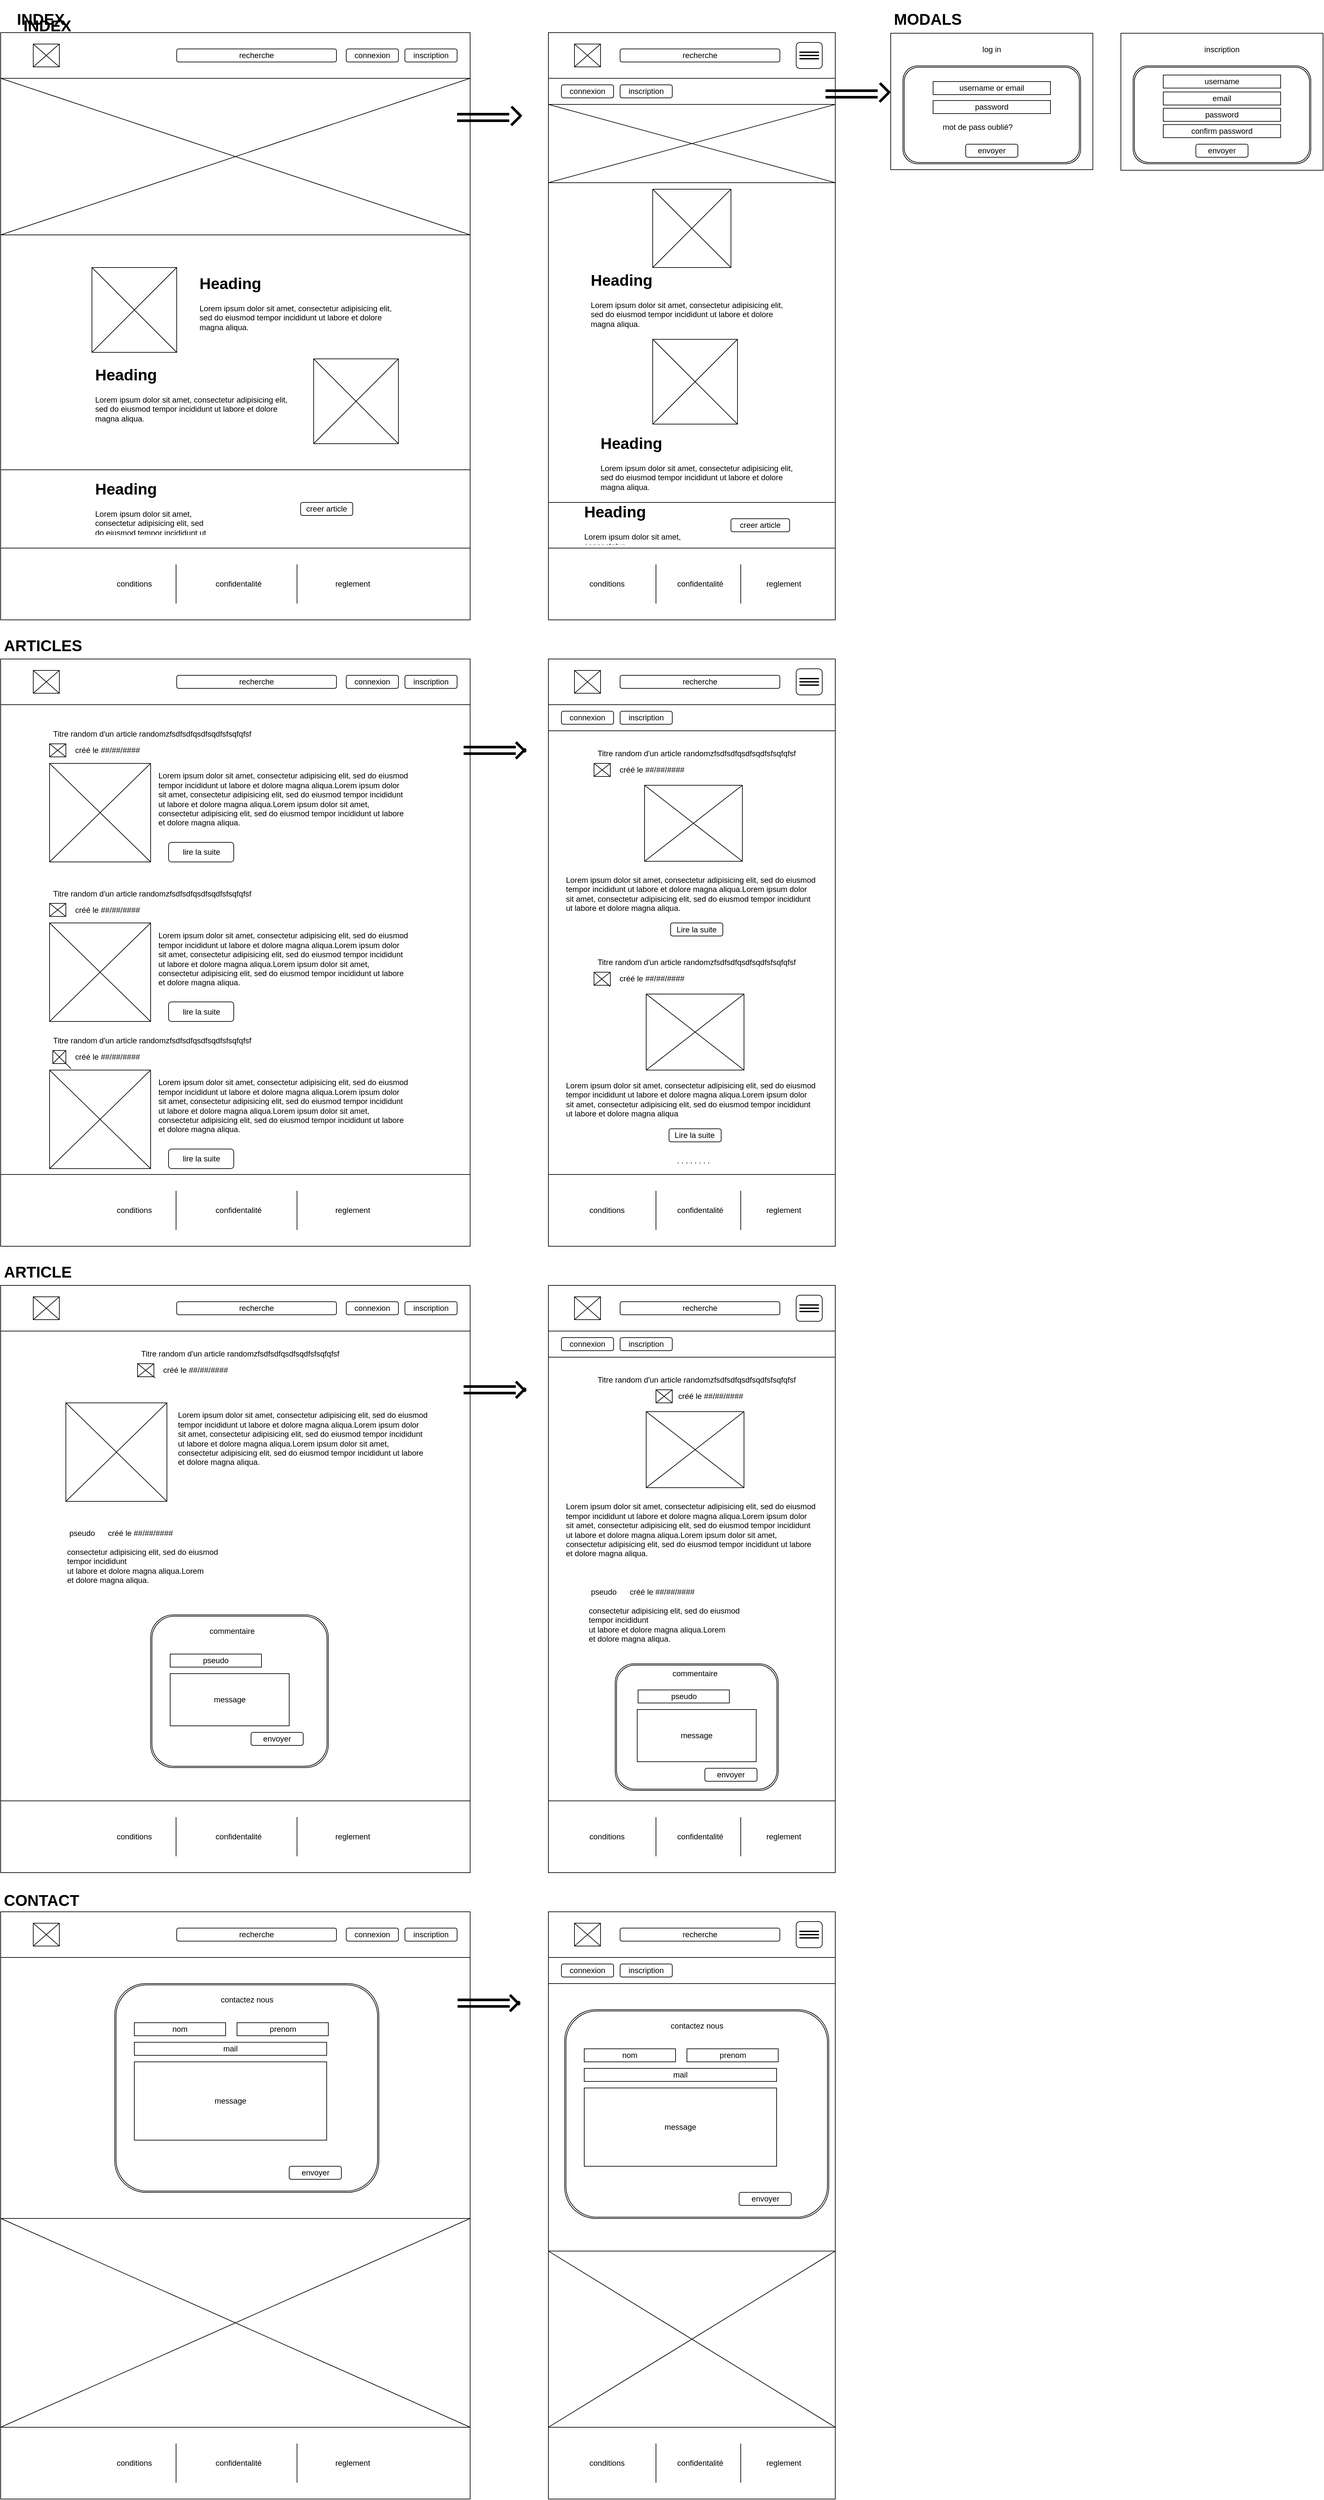 <mxfile version="15.5.7" type="device"><diagram id="8ONB62mSqmmkJI-1dwc2" name="Page-1"><mxGraphModel dx="867" dy="1649" grid="1" gridSize="10" guides="1" tooltips="1" connect="1" arrows="1" fold="1" page="1" pageScale="1" pageWidth="827" pageHeight="1169" math="0" shadow="0"><root><mxCell id="0"/><mxCell id="1" parent="0"/><mxCell id="u-kYS5RIT77E_Lc_Gka8-1" value="" style="rounded=0;whiteSpace=wrap;html=1;" parent="1" vertex="1"><mxGeometry x="40" y="40" width="720" height="900" as="geometry"/></mxCell><mxCell id="u-kYS5RIT77E_Lc_Gka8-2" value="" style="rounded=0;whiteSpace=wrap;html=1;" parent="1" vertex="1"><mxGeometry x="40" y="40" width="720" height="70" as="geometry"/></mxCell><mxCell id="u-kYS5RIT77E_Lc_Gka8-3" value="" style="rounded=0;whiteSpace=wrap;html=1;" parent="1" vertex="1"><mxGeometry x="40" y="110" width="720" height="240" as="geometry"/></mxCell><mxCell id="u-kYS5RIT77E_Lc_Gka8-4" value="" style="endArrow=none;html=1;rounded=0;entryX=1;entryY=0;entryDx=0;entryDy=0;exitX=0;exitY=1;exitDx=0;exitDy=0;" parent="1" source="u-kYS5RIT77E_Lc_Gka8-3" target="u-kYS5RIT77E_Lc_Gka8-3" edge="1"><mxGeometry width="50" height="50" relative="1" as="geometry"><mxPoint x="410" y="280" as="sourcePoint"/><mxPoint x="460" y="230" as="targetPoint"/></mxGeometry></mxCell><mxCell id="u-kYS5RIT77E_Lc_Gka8-6" value="" style="endArrow=none;html=1;rounded=0;exitX=0;exitY=0;exitDx=0;exitDy=0;entryX=1;entryY=1;entryDx=0;entryDy=0;" parent="1" source="u-kYS5RIT77E_Lc_Gka8-3" target="u-kYS5RIT77E_Lc_Gka8-3" edge="1"><mxGeometry width="50" height="50" relative="1" as="geometry"><mxPoint x="410" y="280" as="sourcePoint"/><mxPoint x="460" y="230" as="targetPoint"/></mxGeometry></mxCell><mxCell id="u-kYS5RIT77E_Lc_Gka8-7" value="" style="whiteSpace=wrap;html=1;aspect=fixed;" parent="1" vertex="1"><mxGeometry x="180" y="400" width="130" height="130" as="geometry"/></mxCell><mxCell id="u-kYS5RIT77E_Lc_Gka8-8" value="&lt;h1&gt;Heading&lt;/h1&gt;&lt;p&gt;Lorem ipsum dolor sit amet, consectetur adipisicing elit, sed do eiusmod tempor incididunt ut labore et dolore magna aliqua.&lt;/p&gt;" style="text;html=1;strokeColor=none;fillColor=none;spacing=5;spacingTop=-20;whiteSpace=wrap;overflow=hidden;rounded=0;" parent="1" vertex="1"><mxGeometry x="340" y="405" width="310" height="120" as="geometry"/></mxCell><mxCell id="u-kYS5RIT77E_Lc_Gka8-9" value="" style="whiteSpace=wrap;html=1;aspect=fixed;" parent="1" vertex="1"><mxGeometry x="520" y="540" width="130" height="130" as="geometry"/></mxCell><mxCell id="u-kYS5RIT77E_Lc_Gka8-10" value="&lt;h1&gt;Heading&lt;/h1&gt;&lt;p&gt;Lorem ipsum dolor sit amet, consectetur adipisicing elit, sed do eiusmod tempor incididunt ut labore et dolore magna aliqua.&lt;/p&gt;" style="text;html=1;strokeColor=none;fillColor=none;spacing=5;spacingTop=-20;whiteSpace=wrap;overflow=hidden;rounded=0;" parent="1" vertex="1"><mxGeometry x="180" y="545" width="310" height="120" as="geometry"/></mxCell><mxCell id="u-kYS5RIT77E_Lc_Gka8-11" value="" style="rounded=0;whiteSpace=wrap;html=1;" parent="1" vertex="1"><mxGeometry x="40" y="830" width="720" height="110" as="geometry"/></mxCell><mxCell id="u-kYS5RIT77E_Lc_Gka8-13" value="connexion" style="rounded=1;whiteSpace=wrap;html=1;" parent="1" vertex="1"><mxGeometry x="570" y="65" width="80" height="20" as="geometry"/></mxCell><mxCell id="u-kYS5RIT77E_Lc_Gka8-14" value="inscription" style="rounded=1;whiteSpace=wrap;html=1;" parent="1" vertex="1"><mxGeometry x="660" y="65" width="80" height="20" as="geometry"/></mxCell><mxCell id="u-kYS5RIT77E_Lc_Gka8-15" value="&lt;div&gt;recherche&lt;/div&gt;" style="rounded=1;whiteSpace=wrap;html=1;" parent="1" vertex="1"><mxGeometry x="310" y="65" width="245" height="20" as="geometry"/></mxCell><mxCell id="u-kYS5RIT77E_Lc_Gka8-16" value="" style="rounded=0;whiteSpace=wrap;html=1;" parent="1" vertex="1"><mxGeometry x="90" y="57.5" width="40" height="35" as="geometry"/></mxCell><mxCell id="u-kYS5RIT77E_Lc_Gka8-17" value="" style="endArrow=none;html=1;rounded=0;exitX=0;exitY=1;exitDx=0;exitDy=0;entryX=1;entryY=0;entryDx=0;entryDy=0;" parent="1" source="u-kYS5RIT77E_Lc_Gka8-16" target="u-kYS5RIT77E_Lc_Gka8-16" edge="1"><mxGeometry width="50" height="50" relative="1" as="geometry"><mxPoint x="410" y="280" as="sourcePoint"/><mxPoint x="460" y="230" as="targetPoint"/></mxGeometry></mxCell><mxCell id="u-kYS5RIT77E_Lc_Gka8-18" value="" style="endArrow=none;html=1;rounded=0;exitX=0;exitY=0;exitDx=0;exitDy=0;entryX=1;entryY=1;entryDx=0;entryDy=0;" parent="1" source="u-kYS5RIT77E_Lc_Gka8-16" target="u-kYS5RIT77E_Lc_Gka8-16" edge="1"><mxGeometry width="50" height="50" relative="1" as="geometry"><mxPoint x="120" y="105" as="sourcePoint"/><mxPoint x="190" y="65" as="targetPoint"/></mxGeometry></mxCell><mxCell id="u-kYS5RIT77E_Lc_Gka8-19" value="" style="endArrow=none;html=1;rounded=0;exitX=0;exitY=1;exitDx=0;exitDy=0;entryX=1;entryY=0;entryDx=0;entryDy=0;" parent="1" source="u-kYS5RIT77E_Lc_Gka8-7" target="u-kYS5RIT77E_Lc_Gka8-7" edge="1"><mxGeometry width="50" height="50" relative="1" as="geometry"><mxPoint x="410" y="450" as="sourcePoint"/><mxPoint x="460" y="400" as="targetPoint"/></mxGeometry></mxCell><mxCell id="u-kYS5RIT77E_Lc_Gka8-20" value="" style="endArrow=none;html=1;rounded=0;exitX=0;exitY=1;exitDx=0;exitDy=0;entryX=1;entryY=0;entryDx=0;entryDy=0;" parent="1" edge="1"><mxGeometry width="50" height="50" relative="1" as="geometry"><mxPoint x="520" y="670" as="sourcePoint"/><mxPoint x="650" y="540" as="targetPoint"/></mxGeometry></mxCell><mxCell id="u-kYS5RIT77E_Lc_Gka8-21" value="" style="endArrow=none;html=1;rounded=0;exitX=1;exitY=1;exitDx=0;exitDy=0;entryX=0;entryY=0;entryDx=0;entryDy=0;" parent="1" source="u-kYS5RIT77E_Lc_Gka8-7" target="u-kYS5RIT77E_Lc_Gka8-7" edge="1"><mxGeometry width="50" height="50" relative="1" as="geometry"><mxPoint x="200" y="550" as="sourcePoint"/><mxPoint x="330" y="420" as="targetPoint"/></mxGeometry></mxCell><mxCell id="u-kYS5RIT77E_Lc_Gka8-22" value="" style="endArrow=none;html=1;rounded=0;exitX=1;exitY=1;exitDx=0;exitDy=0;entryX=0;entryY=0;entryDx=0;entryDy=0;" parent="1" edge="1"><mxGeometry width="50" height="50" relative="1" as="geometry"><mxPoint x="650" y="670" as="sourcePoint"/><mxPoint x="520" y="540" as="targetPoint"/></mxGeometry></mxCell><mxCell id="u-kYS5RIT77E_Lc_Gka8-23" value="" style="rounded=0;whiteSpace=wrap;html=1;" parent="1" vertex="1"><mxGeometry x="40" y="710" width="720" height="120" as="geometry"/></mxCell><mxCell id="u-kYS5RIT77E_Lc_Gka8-24" value="&lt;h1&gt;Heading&lt;/h1&gt;&lt;p&gt;Lorem ipsum dolor sit amet, consectetur adipisicing elit, sed do eiusmod tempor incididunt ut labore et dolore magna aliqua.&lt;/p&gt;" style="text;html=1;strokeColor=none;fillColor=none;spacing=5;spacingTop=-20;whiteSpace=wrap;overflow=hidden;rounded=0;" parent="1" vertex="1"><mxGeometry x="180" y="720" width="190" height="90" as="geometry"/></mxCell><mxCell id="u-kYS5RIT77E_Lc_Gka8-26" value="&lt;div&gt;creer article&lt;/div&gt;" style="rounded=1;whiteSpace=wrap;html=1;" parent="1" vertex="1"><mxGeometry x="500" y="760" width="80" height="20" as="geometry"/></mxCell><mxCell id="u-kYS5RIT77E_Lc_Gka8-28" value="" style="endArrow=none;html=1;rounded=0;" parent="1" edge="1"><mxGeometry width="50" height="50" relative="1" as="geometry"><mxPoint x="309" y="855" as="sourcePoint"/><mxPoint x="309" y="915" as="targetPoint"/></mxGeometry></mxCell><mxCell id="u-kYS5RIT77E_Lc_Gka8-29" value="" style="endArrow=none;html=1;rounded=0;" parent="1" edge="1"><mxGeometry width="50" height="50" relative="1" as="geometry"><mxPoint x="494.5" y="855" as="sourcePoint"/><mxPoint x="494.5" y="915" as="targetPoint"/></mxGeometry></mxCell><mxCell id="u-kYS5RIT77E_Lc_Gka8-30" value="&lt;div&gt;conditions&lt;/div&gt;" style="text;html=1;strokeColor=none;fillColor=none;align=center;verticalAlign=middle;whiteSpace=wrap;rounded=0;" parent="1" vertex="1"><mxGeometry x="215" y="870" width="60" height="30" as="geometry"/></mxCell><mxCell id="u-kYS5RIT77E_Lc_Gka8-31" value="&lt;div&gt;confidentalité&lt;/div&gt;" style="text;html=1;strokeColor=none;fillColor=none;align=center;verticalAlign=middle;whiteSpace=wrap;rounded=0;" parent="1" vertex="1"><mxGeometry x="360" y="870" width="90" height="30" as="geometry"/></mxCell><mxCell id="u-kYS5RIT77E_Lc_Gka8-32" value="reglement" style="text;html=1;strokeColor=none;fillColor=none;align=center;verticalAlign=middle;whiteSpace=wrap;rounded=0;" parent="1" vertex="1"><mxGeometry x="550" y="870" width="60" height="30" as="geometry"/></mxCell><mxCell id="u-kYS5RIT77E_Lc_Gka8-33" value="" style="rounded=0;whiteSpace=wrap;html=1;" parent="1" vertex="1"><mxGeometry x="880" y="40" width="440" height="900" as="geometry"/></mxCell><mxCell id="u-kYS5RIT77E_Lc_Gka8-34" value="" style="rounded=0;whiteSpace=wrap;html=1;" parent="1" vertex="1"><mxGeometry x="880" y="40" width="440" height="70" as="geometry"/></mxCell><mxCell id="u-kYS5RIT77E_Lc_Gka8-36" value="" style="rounded=0;whiteSpace=wrap;html=1;" parent="1" vertex="1"><mxGeometry x="920" y="57.5" width="40" height="35" as="geometry"/></mxCell><mxCell id="u-kYS5RIT77E_Lc_Gka8-37" value="" style="endArrow=none;html=1;rounded=0;exitX=0;exitY=1;exitDx=0;exitDy=0;entryX=1;entryY=0;entryDx=0;entryDy=0;" parent="1" source="u-kYS5RIT77E_Lc_Gka8-36" target="u-kYS5RIT77E_Lc_Gka8-36" edge="1"><mxGeometry width="50" height="50" relative="1" as="geometry"><mxPoint x="1240" y="280" as="sourcePoint"/><mxPoint x="1290" y="230" as="targetPoint"/></mxGeometry></mxCell><mxCell id="u-kYS5RIT77E_Lc_Gka8-38" value="" style="endArrow=none;html=1;rounded=0;exitX=0;exitY=0;exitDx=0;exitDy=0;entryX=1;entryY=1;entryDx=0;entryDy=0;" parent="1" source="u-kYS5RIT77E_Lc_Gka8-36" target="u-kYS5RIT77E_Lc_Gka8-36" edge="1"><mxGeometry width="50" height="50" relative="1" as="geometry"><mxPoint x="950" y="105" as="sourcePoint"/><mxPoint x="1020" y="65" as="targetPoint"/></mxGeometry></mxCell><mxCell id="u-kYS5RIT77E_Lc_Gka8-39" value="&lt;div&gt;recherche&lt;/div&gt;" style="rounded=1;whiteSpace=wrap;html=1;" parent="1" vertex="1"><mxGeometry x="990" y="65" width="245" height="20" as="geometry"/></mxCell><mxCell id="u-kYS5RIT77E_Lc_Gka8-40" value="" style="rounded=1;whiteSpace=wrap;html=1;" parent="1" vertex="1"><mxGeometry x="1260" y="55" width="40" height="40" as="geometry"/></mxCell><mxCell id="u-kYS5RIT77E_Lc_Gka8-42" value="" style="line;strokeWidth=2;html=1;" parent="1" vertex="1"><mxGeometry x="1265" y="70" width="30" height="10" as="geometry"/></mxCell><mxCell id="u-kYS5RIT77E_Lc_Gka8-43" value="" style="line;strokeWidth=2;html=1;" parent="1" vertex="1"><mxGeometry x="1265" y="65" width="30" height="10" as="geometry"/></mxCell><mxCell id="u-kYS5RIT77E_Lc_Gka8-44" value="" style="line;strokeWidth=2;html=1;" parent="1" vertex="1"><mxGeometry x="1265" y="75" width="30" height="10" as="geometry"/></mxCell><mxCell id="u-kYS5RIT77E_Lc_Gka8-45" value="" style="line;strokeWidth=4;html=1;perimeter=backbonePerimeter;points=[];outlineConnect=0;" parent="1" vertex="1"><mxGeometry x="740" y="160" width="80" height="10" as="geometry"/></mxCell><mxCell id="u-kYS5RIT77E_Lc_Gka8-46" value="" style="line;strokeWidth=4;html=1;perimeter=backbonePerimeter;points=[];outlineConnect=0;" parent="1" vertex="1"><mxGeometry x="740" y="170" width="80" height="10" as="geometry"/></mxCell><mxCell id="u-kYS5RIT77E_Lc_Gka8-47" value="" style="line;strokeWidth=4;html=1;perimeter=backbonePerimeter;points=[];outlineConnect=0;rotation=45;" parent="1" vertex="1"><mxGeometry x="820.21" y="155.94" width="21.46" height="10" as="geometry"/></mxCell><mxCell id="u-kYS5RIT77E_Lc_Gka8-48" value="" style="line;strokeWidth=4;html=1;perimeter=backbonePerimeter;points=[];outlineConnect=0;rotation=-45;" parent="1" vertex="1"><mxGeometry x="820" y="170" width="20" height="10" as="geometry"/></mxCell><mxCell id="u-kYS5RIT77E_Lc_Gka8-49" value="" style="rounded=0;whiteSpace=wrap;html=1;" parent="1" vertex="1"><mxGeometry x="880" y="110" width="440" height="40" as="geometry"/></mxCell><mxCell id="u-kYS5RIT77E_Lc_Gka8-50" value="connexion" style="rounded=1;whiteSpace=wrap;html=1;" parent="1" vertex="1"><mxGeometry x="900" y="120" width="80" height="20" as="geometry"/></mxCell><mxCell id="u-kYS5RIT77E_Lc_Gka8-51" value="inscription" style="rounded=1;whiteSpace=wrap;html=1;" parent="1" vertex="1"><mxGeometry x="990" y="120" width="80" height="20" as="geometry"/></mxCell><mxCell id="u-kYS5RIT77E_Lc_Gka8-52" value="" style="rounded=0;whiteSpace=wrap;html=1;" parent="1" vertex="1"><mxGeometry x="880" y="150" width="440" height="120" as="geometry"/></mxCell><mxCell id="u-kYS5RIT77E_Lc_Gka8-53" value="" style="endArrow=none;html=1;rounded=0;entryX=1;entryY=0;entryDx=0;entryDy=0;exitX=0;exitY=1;exitDx=0;exitDy=0;" parent="1" source="u-kYS5RIT77E_Lc_Gka8-52" target="u-kYS5RIT77E_Lc_Gka8-52" edge="1"><mxGeometry width="50" height="50" relative="1" as="geometry"><mxPoint x="1250" y="320" as="sourcePoint"/><mxPoint x="1300" y="270" as="targetPoint"/></mxGeometry></mxCell><mxCell id="u-kYS5RIT77E_Lc_Gka8-54" value="" style="endArrow=none;html=1;rounded=0;exitX=0;exitY=0;exitDx=0;exitDy=0;entryX=1;entryY=1;entryDx=0;entryDy=0;" parent="1" source="u-kYS5RIT77E_Lc_Gka8-52" target="u-kYS5RIT77E_Lc_Gka8-52" edge="1"><mxGeometry width="50" height="50" relative="1" as="geometry"><mxPoint x="1250" y="320" as="sourcePoint"/><mxPoint x="1300" y="270" as="targetPoint"/></mxGeometry></mxCell><mxCell id="u-kYS5RIT77E_Lc_Gka8-55" value="" style="whiteSpace=wrap;html=1;aspect=fixed;" parent="1" vertex="1"><mxGeometry x="1040" y="280" width="120" height="120" as="geometry"/></mxCell><mxCell id="u-kYS5RIT77E_Lc_Gka8-56" value="" style="endArrow=none;html=1;rounded=0;exitX=0;exitY=1;exitDx=0;exitDy=0;entryX=1;entryY=0;entryDx=0;entryDy=0;" parent="1" source="u-kYS5RIT77E_Lc_Gka8-55" target="u-kYS5RIT77E_Lc_Gka8-55" edge="1"><mxGeometry width="50" height="50" relative="1" as="geometry"><mxPoint x="1265" y="340" as="sourcePoint"/><mxPoint x="1315" y="290" as="targetPoint"/></mxGeometry></mxCell><mxCell id="u-kYS5RIT77E_Lc_Gka8-57" value="" style="endArrow=none;html=1;rounded=0;exitX=1;exitY=1;exitDx=0;exitDy=0;entryX=0;entryY=0;entryDx=0;entryDy=0;" parent="1" source="u-kYS5RIT77E_Lc_Gka8-55" target="u-kYS5RIT77E_Lc_Gka8-55" edge="1"><mxGeometry width="50" height="50" relative="1" as="geometry"><mxPoint x="1055" y="440" as="sourcePoint"/><mxPoint x="1185" y="310" as="targetPoint"/></mxGeometry></mxCell><mxCell id="u-kYS5RIT77E_Lc_Gka8-58" value="&lt;h1&gt;Heading&lt;/h1&gt;&lt;p&gt;Lorem ipsum dolor sit amet, consectetur adipisicing elit, sed do eiusmod tempor incididunt ut labore et dolore magna aliqua.&lt;/p&gt;" style="text;html=1;strokeColor=none;fillColor=none;spacing=5;spacingTop=-20;whiteSpace=wrap;overflow=hidden;rounded=0;" parent="1" vertex="1"><mxGeometry x="940" y="400" width="310" height="100" as="geometry"/></mxCell><mxCell id="u-kYS5RIT77E_Lc_Gka8-59" value="" style="whiteSpace=wrap;html=1;aspect=fixed;" parent="1" vertex="1"><mxGeometry x="1040" y="510" width="130" height="130" as="geometry"/></mxCell><mxCell id="u-kYS5RIT77E_Lc_Gka8-60" value="" style="endArrow=none;html=1;rounded=0;exitX=0;exitY=1;exitDx=0;exitDy=0;entryX=1;entryY=0;entryDx=0;entryDy=0;" parent="1" source="u-kYS5RIT77E_Lc_Gka8-59" target="u-kYS5RIT77E_Lc_Gka8-59" edge="1"><mxGeometry width="50" height="50" relative="1" as="geometry"><mxPoint x="1275" y="610" as="sourcePoint"/><mxPoint x="1325" y="560" as="targetPoint"/></mxGeometry></mxCell><mxCell id="u-kYS5RIT77E_Lc_Gka8-61" value="" style="endArrow=none;html=1;rounded=0;exitX=1;exitY=1;exitDx=0;exitDy=0;entryX=0;entryY=0;entryDx=0;entryDy=0;" parent="1" source="u-kYS5RIT77E_Lc_Gka8-59" target="u-kYS5RIT77E_Lc_Gka8-59" edge="1"><mxGeometry width="50" height="50" relative="1" as="geometry"><mxPoint x="1065" y="710" as="sourcePoint"/><mxPoint x="1195" y="580" as="targetPoint"/></mxGeometry></mxCell><mxCell id="u-kYS5RIT77E_Lc_Gka8-62" value="&lt;h1&gt;Heading&lt;/h1&gt;&lt;p&gt;Lorem ipsum dolor sit amet, consectetur adipisicing elit, sed do eiusmod tempor incididunt ut labore et dolore magna aliqua.&lt;/p&gt;" style="text;html=1;strokeColor=none;fillColor=none;spacing=5;spacingTop=-20;whiteSpace=wrap;overflow=hidden;rounded=0;" parent="1" vertex="1"><mxGeometry x="955" y="650" width="310" height="100" as="geometry"/></mxCell><mxCell id="u-kYS5RIT77E_Lc_Gka8-71" value="" style="rounded=0;whiteSpace=wrap;html=1;" parent="1" vertex="1"><mxGeometry x="880" y="830" width="440" height="110" as="geometry"/></mxCell><mxCell id="u-kYS5RIT77E_Lc_Gka8-81" value="&lt;div&gt;conditions&lt;/div&gt;" style="text;html=1;strokeColor=none;fillColor=none;align=center;verticalAlign=middle;whiteSpace=wrap;rounded=0;" parent="1" vertex="1"><mxGeometry x="940" y="870" width="60" height="30" as="geometry"/></mxCell><mxCell id="u-kYS5RIT77E_Lc_Gka8-83" value="&lt;div&gt;confidentalité&lt;/div&gt;" style="text;html=1;strokeColor=none;fillColor=none;align=center;verticalAlign=middle;whiteSpace=wrap;rounded=0;" parent="1" vertex="1"><mxGeometry x="1067.5" y="870" width="90" height="30" as="geometry"/></mxCell><mxCell id="u-kYS5RIT77E_Lc_Gka8-85" value="reglement" style="text;html=1;strokeColor=none;fillColor=none;align=center;verticalAlign=middle;whiteSpace=wrap;rounded=0;" parent="1" vertex="1"><mxGeometry x="1211" y="870" width="60" height="30" as="geometry"/></mxCell><mxCell id="u-kYS5RIT77E_Lc_Gka8-87" value="" style="endArrow=none;html=1;rounded=0;" parent="1" edge="1"><mxGeometry width="50" height="50" relative="1" as="geometry"><mxPoint x="1045" y="855" as="sourcePoint"/><mxPoint x="1045" y="915" as="targetPoint"/></mxGeometry></mxCell><mxCell id="u-kYS5RIT77E_Lc_Gka8-88" value="" style="endArrow=none;html=1;rounded=0;" parent="1" edge="1"><mxGeometry width="50" height="50" relative="1" as="geometry"><mxPoint x="1175" y="855" as="sourcePoint"/><mxPoint x="1175" y="915" as="targetPoint"/></mxGeometry></mxCell><mxCell id="u-kYS5RIT77E_Lc_Gka8-91" value="" style="endArrow=none;html=1;rounded=0;" parent="1" edge="1"><mxGeometry width="50" height="50" relative="1" as="geometry"><mxPoint x="1175" y="855" as="sourcePoint"/><mxPoint x="1175" y="915" as="targetPoint"/></mxGeometry></mxCell><mxCell id="ngWWO3XAYoIAtqsfT7HG-1" value="" style="rounded=0;whiteSpace=wrap;html=1;" parent="1" vertex="1"><mxGeometry x="40" y="1000" width="720" height="900" as="geometry"/></mxCell><mxCell id="ngWWO3XAYoIAtqsfT7HG-2" value="" style="rounded=0;whiteSpace=wrap;html=1;" parent="1" vertex="1"><mxGeometry x="40" y="1000" width="720" height="70" as="geometry"/></mxCell><mxCell id="ngWWO3XAYoIAtqsfT7HG-3" value="connexion" style="rounded=1;whiteSpace=wrap;html=1;" parent="1" vertex="1"><mxGeometry x="570" y="1025" width="80" height="20" as="geometry"/></mxCell><mxCell id="ngWWO3XAYoIAtqsfT7HG-4" value="inscription" style="rounded=1;whiteSpace=wrap;html=1;" parent="1" vertex="1"><mxGeometry x="660" y="1025" width="80" height="20" as="geometry"/></mxCell><mxCell id="ngWWO3XAYoIAtqsfT7HG-5" value="&lt;div&gt;recherche&lt;/div&gt;" style="rounded=1;whiteSpace=wrap;html=1;" parent="1" vertex="1"><mxGeometry x="310" y="1025" width="245" height="20" as="geometry"/></mxCell><mxCell id="ngWWO3XAYoIAtqsfT7HG-6" value="" style="rounded=0;whiteSpace=wrap;html=1;" parent="1" vertex="1"><mxGeometry x="90" y="1017.5" width="40" height="35" as="geometry"/></mxCell><mxCell id="ngWWO3XAYoIAtqsfT7HG-7" value="" style="endArrow=none;html=1;rounded=0;exitX=0;exitY=1;exitDx=0;exitDy=0;entryX=1;entryY=0;entryDx=0;entryDy=0;" parent="1" source="ngWWO3XAYoIAtqsfT7HG-6" target="ngWWO3XAYoIAtqsfT7HG-6" edge="1"><mxGeometry width="50" height="50" relative="1" as="geometry"><mxPoint x="410" y="1240" as="sourcePoint"/><mxPoint x="460" y="1190" as="targetPoint"/></mxGeometry></mxCell><mxCell id="ngWWO3XAYoIAtqsfT7HG-8" value="" style="endArrow=none;html=1;rounded=0;exitX=0;exitY=0;exitDx=0;exitDy=0;entryX=1;entryY=1;entryDx=0;entryDy=0;" parent="1" source="ngWWO3XAYoIAtqsfT7HG-6" target="ngWWO3XAYoIAtqsfT7HG-6" edge="1"><mxGeometry width="50" height="50" relative="1" as="geometry"><mxPoint x="120" y="1065" as="sourcePoint"/><mxPoint x="190" y="1025" as="targetPoint"/></mxGeometry></mxCell><mxCell id="ngWWO3XAYoIAtqsfT7HG-10" value="" style="rounded=0;whiteSpace=wrap;html=1;" parent="1" vertex="1"><mxGeometry x="40" y="1790" width="720" height="110" as="geometry"/></mxCell><mxCell id="ngWWO3XAYoIAtqsfT7HG-11" value="" style="endArrow=none;html=1;rounded=0;" parent="1" edge="1"><mxGeometry width="50" height="50" relative="1" as="geometry"><mxPoint x="309" y="1815" as="sourcePoint"/><mxPoint x="309" y="1875" as="targetPoint"/></mxGeometry></mxCell><mxCell id="ngWWO3XAYoIAtqsfT7HG-12" value="" style="endArrow=none;html=1;rounded=0;" parent="1" edge="1"><mxGeometry width="50" height="50" relative="1" as="geometry"><mxPoint x="494.5" y="1815" as="sourcePoint"/><mxPoint x="494.5" y="1875" as="targetPoint"/></mxGeometry></mxCell><mxCell id="ngWWO3XAYoIAtqsfT7HG-13" value="&lt;div&gt;conditions&lt;/div&gt;" style="text;html=1;strokeColor=none;fillColor=none;align=center;verticalAlign=middle;whiteSpace=wrap;rounded=0;" parent="1" vertex="1"><mxGeometry x="215" y="1830" width="60" height="30" as="geometry"/></mxCell><mxCell id="ngWWO3XAYoIAtqsfT7HG-14" value="&lt;div&gt;confidentalité&lt;/div&gt;" style="text;html=1;strokeColor=none;fillColor=none;align=center;verticalAlign=middle;whiteSpace=wrap;rounded=0;" parent="1" vertex="1"><mxGeometry x="360" y="1830" width="90" height="30" as="geometry"/></mxCell><mxCell id="ngWWO3XAYoIAtqsfT7HG-15" value="reglement" style="text;html=1;strokeColor=none;fillColor=none;align=center;verticalAlign=middle;whiteSpace=wrap;rounded=0;" parent="1" vertex="1"><mxGeometry x="550" y="1830" width="60" height="30" as="geometry"/></mxCell><mxCell id="ngWWO3XAYoIAtqsfT7HG-16" value="&lt;h1&gt;INDEX&lt;/h1&gt;" style="text;html=1;strokeColor=none;fillColor=none;spacing=5;spacingTop=-20;whiteSpace=wrap;overflow=hidden;rounded=0;" parent="1" vertex="1"><mxGeometry x="60" width="190" height="40" as="geometry"/></mxCell><mxCell id="ngWWO3XAYoIAtqsfT7HG-17" value="&lt;h1&gt;ARTICLES&lt;/h1&gt;" style="text;html=1;strokeColor=none;fillColor=none;spacing=5;spacingTop=-20;whiteSpace=wrap;overflow=hidden;rounded=0;" parent="1" vertex="1"><mxGeometry x="40" y="960" width="190" height="40" as="geometry"/></mxCell><mxCell id="ngWWO3XAYoIAtqsfT7HG-18" value="" style="rounded=0;whiteSpace=wrap;html=1;" parent="1" vertex="1"><mxGeometry x="115" y="1160" width="155" height="151" as="geometry"/></mxCell><mxCell id="ngWWO3XAYoIAtqsfT7HG-19" value="" style="endArrow=none;html=1;rounded=0;exitX=0;exitY=1;exitDx=0;exitDy=0;entryX=1;entryY=0;entryDx=0;entryDy=0;" parent="1" source="ngWWO3XAYoIAtqsfT7HG-18" target="ngWWO3XAYoIAtqsfT7HG-18" edge="1"><mxGeometry width="50" height="50" relative="1" as="geometry"><mxPoint x="435" y="1391.5" as="sourcePoint"/><mxPoint x="485" y="1341.5" as="targetPoint"/></mxGeometry></mxCell><mxCell id="ngWWO3XAYoIAtqsfT7HG-20" value="" style="endArrow=none;html=1;rounded=0;exitX=0;exitY=0;exitDx=0;exitDy=0;entryX=1;entryY=1;entryDx=0;entryDy=0;" parent="1" source="ngWWO3XAYoIAtqsfT7HG-18" target="ngWWO3XAYoIAtqsfT7HG-18" edge="1"><mxGeometry width="50" height="50" relative="1" as="geometry"><mxPoint x="145" y="1216.5" as="sourcePoint"/><mxPoint x="215" y="1176.5" as="targetPoint"/></mxGeometry></mxCell><mxCell id="ngWWO3XAYoIAtqsfT7HG-21" value="&lt;div&gt;Titre random d'un article randomzfsdfsdfqsdfsqdfsfsqfqfsf&lt;/div&gt;" style="text;html=1;strokeColor=none;fillColor=none;align=center;verticalAlign=middle;whiteSpace=wrap;rounded=0;" parent="1" vertex="1"><mxGeometry x="110" y="1100" width="325" height="30" as="geometry"/></mxCell><mxCell id="ngWWO3XAYoIAtqsfT7HG-23" value="créé le ##/##/####" style="text;html=1;strokeColor=none;fillColor=none;align=center;verticalAlign=middle;whiteSpace=wrap;rounded=0;" parent="1" vertex="1"><mxGeometry x="110" y="1130" width="187.5" height="20" as="geometry"/></mxCell><mxCell id="ngWWO3XAYoIAtqsfT7HG-24" value="" style="rounded=0;whiteSpace=wrap;html=1;" parent="1" vertex="1"><mxGeometry x="115" y="1130" width="25" height="20" as="geometry"/></mxCell><mxCell id="ngWWO3XAYoIAtqsfT7HG-25" value="" style="endArrow=none;html=1;rounded=0;exitX=0;exitY=1;exitDx=0;exitDy=0;entryX=1;entryY=0;entryDx=0;entryDy=0;" parent="1" source="ngWWO3XAYoIAtqsfT7HG-24" target="ngWWO3XAYoIAtqsfT7HG-24" edge="1"><mxGeometry width="50" height="50" relative="1" as="geometry"><mxPoint x="445" y="1401.5" as="sourcePoint"/><mxPoint x="495" y="1351.5" as="targetPoint"/></mxGeometry></mxCell><mxCell id="ngWWO3XAYoIAtqsfT7HG-26" value="" style="endArrow=none;html=1;rounded=0;exitX=0;exitY=0;exitDx=0;exitDy=0;entryX=1;entryY=1;entryDx=0;entryDy=0;" parent="1" source="ngWWO3XAYoIAtqsfT7HG-24" target="ngWWO3XAYoIAtqsfT7HG-24" edge="1"><mxGeometry width="50" height="50" relative="1" as="geometry"><mxPoint x="155" y="1226.5" as="sourcePoint"/><mxPoint x="225" y="1186.5" as="targetPoint"/></mxGeometry></mxCell><mxCell id="ngWWO3XAYoIAtqsfT7HG-27" value="&lt;h1&gt;&lt;br&gt;&lt;/h1&gt;&lt;p&gt;&lt;br&gt;&lt;/p&gt;" style="text;html=1;strokeColor=none;fillColor=none;spacing=5;spacingTop=-20;whiteSpace=wrap;overflow=hidden;rounded=0;" parent="1" vertex="1"><mxGeometry x="300" y="1140" width="390" height="170" as="geometry"/></mxCell><mxCell id="ngWWO3XAYoIAtqsfT7HG-28" value="&lt;div align=&quot;left&quot;&gt;Lorem ipsum dolor sit amet, consectetur adipisicing elit, sed do eiusmod&lt;br&gt; tempor incididunt ut labore et dolore magna aliqua.Lorem ipsum dolor &lt;br&gt;sit amet, consectetur adipisicing elit, sed do eiusmod tempor incididunt&lt;br&gt; ut labore et dolore magna aliqua.Lorem ipsum dolor sit amet, &lt;br&gt;consectetur adipisicing elit, sed do eiusmod tempor incididunt ut labore&lt;br&gt; et dolore magna aliqua.&lt;/div&gt;" style="text;html=1;strokeColor=none;fillColor=none;align=left;verticalAlign=middle;whiteSpace=wrap;rounded=0;" parent="1" vertex="1"><mxGeometry x="280" y="1160" width="400" height="110" as="geometry"/></mxCell><mxCell id="ngWWO3XAYoIAtqsfT7HG-30" value="lire la suite" style="rounded=1;whiteSpace=wrap;html=1;" parent="1" vertex="1"><mxGeometry x="297.5" y="1281" width="100" height="30" as="geometry"/></mxCell><mxCell id="ngWWO3XAYoIAtqsfT7HG-31" value="" style="rounded=0;whiteSpace=wrap;html=1;" parent="1" vertex="1"><mxGeometry x="115" y="1404.5" width="155" height="151" as="geometry"/></mxCell><mxCell id="ngWWO3XAYoIAtqsfT7HG-32" value="&lt;div&gt;Titre random d'un article randomzfsdfsdfqsdfsqdfsfsqfqfsf&lt;/div&gt;" style="text;html=1;strokeColor=none;fillColor=none;align=center;verticalAlign=middle;whiteSpace=wrap;rounded=0;" parent="1" vertex="1"><mxGeometry x="110" y="1344.5" width="325" height="30" as="geometry"/></mxCell><mxCell id="ngWWO3XAYoIAtqsfT7HG-33" value="créé le ##/##/####" style="text;html=1;strokeColor=none;fillColor=none;align=center;verticalAlign=middle;whiteSpace=wrap;rounded=0;" parent="1" vertex="1"><mxGeometry x="110" y="1374.5" width="187.5" height="20" as="geometry"/></mxCell><mxCell id="ngWWO3XAYoIAtqsfT7HG-34" value="" style="rounded=0;whiteSpace=wrap;html=1;" parent="1" vertex="1"><mxGeometry x="115" y="1374.5" width="25" height="20" as="geometry"/></mxCell><mxCell id="ngWWO3XAYoIAtqsfT7HG-35" value="&lt;div align=&quot;left&quot;&gt;Lorem ipsum dolor sit amet, consectetur adipisicing elit, sed do eiusmod&lt;br&gt; tempor incididunt ut labore et dolore magna aliqua.Lorem ipsum dolor &lt;br&gt;sit amet, consectetur adipisicing elit, sed do eiusmod tempor incididunt&lt;br&gt; ut labore et dolore magna aliqua.Lorem ipsum dolor sit amet, &lt;br&gt;consectetur adipisicing elit, sed do eiusmod tempor incididunt ut labore&lt;br&gt; et dolore magna aliqua.&lt;/div&gt;" style="text;html=1;strokeColor=none;fillColor=none;align=left;verticalAlign=middle;whiteSpace=wrap;rounded=0;" parent="1" vertex="1"><mxGeometry x="280" y="1404.5" width="400" height="110" as="geometry"/></mxCell><mxCell id="ngWWO3XAYoIAtqsfT7HG-36" value="lire la suite" style="rounded=1;whiteSpace=wrap;html=1;" parent="1" vertex="1"><mxGeometry x="297.5" y="1525.5" width="100" height="30" as="geometry"/></mxCell><mxCell id="ngWWO3XAYoIAtqsfT7HG-40" value="" style="endArrow=none;html=1;rounded=0;exitX=0;exitY=1;exitDx=0;exitDy=0;entryX=1;entryY=0;entryDx=0;entryDy=0;" parent="1" edge="1"><mxGeometry width="50" height="50" relative="1" as="geometry"><mxPoint x="115" y="1555.5" as="sourcePoint"/><mxPoint x="270" y="1404.5" as="targetPoint"/></mxGeometry></mxCell><mxCell id="ngWWO3XAYoIAtqsfT7HG-41" value="" style="endArrow=none;html=1;rounded=0;exitX=0;exitY=0;exitDx=0;exitDy=0;entryX=1;entryY=1;entryDx=0;entryDy=0;" parent="1" edge="1"><mxGeometry width="50" height="50" relative="1" as="geometry"><mxPoint x="115" y="1404.5" as="sourcePoint"/><mxPoint x="270" y="1555.5" as="targetPoint"/></mxGeometry></mxCell><mxCell id="ngWWO3XAYoIAtqsfT7HG-44" value="" style="endArrow=none;html=1;rounded=0;entryX=1;entryY=0;entryDx=0;entryDy=0;exitX=0;exitY=1;exitDx=0;exitDy=0;" parent="1" source="ngWWO3XAYoIAtqsfT7HG-34" target="ngWWO3XAYoIAtqsfT7HG-34" edge="1"><mxGeometry width="50" height="50" relative="1" as="geometry"><mxPoint x="380" y="1500" as="sourcePoint"/><mxPoint x="430" y="1450" as="targetPoint"/></mxGeometry></mxCell><mxCell id="ngWWO3XAYoIAtqsfT7HG-45" value="" style="endArrow=none;html=1;rounded=0;entryX=0;entryY=0;entryDx=0;entryDy=0;exitX=1;exitY=1;exitDx=0;exitDy=0;" parent="1" source="ngWWO3XAYoIAtqsfT7HG-34" target="ngWWO3XAYoIAtqsfT7HG-34" edge="1"><mxGeometry width="50" height="50" relative="1" as="geometry"><mxPoint x="380" y="1500" as="sourcePoint"/><mxPoint x="430" y="1450" as="targetPoint"/></mxGeometry></mxCell><mxCell id="ngWWO3XAYoIAtqsfT7HG-55" value="" style="rounded=0;whiteSpace=wrap;html=1;" parent="1" vertex="1"><mxGeometry x="115" y="1630" width="155" height="151" as="geometry"/></mxCell><mxCell id="ngWWO3XAYoIAtqsfT7HG-56" value="" style="endArrow=none;html=1;rounded=0;exitX=0;exitY=1;exitDx=0;exitDy=0;entryX=1;entryY=0;entryDx=0;entryDy=0;" parent="1" source="ngWWO3XAYoIAtqsfT7HG-55" target="ngWWO3XAYoIAtqsfT7HG-55" edge="1"><mxGeometry width="50" height="50" relative="1" as="geometry"><mxPoint x="435" y="1861.5" as="sourcePoint"/><mxPoint x="485" y="1811.5" as="targetPoint"/></mxGeometry></mxCell><mxCell id="ngWWO3XAYoIAtqsfT7HG-57" value="" style="endArrow=none;html=1;rounded=0;exitX=0;exitY=0;exitDx=0;exitDy=0;entryX=1;entryY=1;entryDx=0;entryDy=0;" parent="1" source="ngWWO3XAYoIAtqsfT7HG-55" target="ngWWO3XAYoIAtqsfT7HG-55" edge="1"><mxGeometry width="50" height="50" relative="1" as="geometry"><mxPoint x="145" y="1686.5" as="sourcePoint"/><mxPoint x="215" y="1646.5" as="targetPoint"/></mxGeometry></mxCell><mxCell id="ngWWO3XAYoIAtqsfT7HG-58" value="&lt;div&gt;Titre random d'un article randomzfsdfsdfqsdfsqdfsfsqfqfsf&lt;/div&gt;" style="text;html=1;strokeColor=none;fillColor=none;align=center;verticalAlign=middle;whiteSpace=wrap;rounded=0;" parent="1" vertex="1"><mxGeometry x="110" y="1570" width="325" height="30" as="geometry"/></mxCell><mxCell id="ngWWO3XAYoIAtqsfT7HG-59" value="créé le ##/##/####" style="text;html=1;strokeColor=none;fillColor=none;align=center;verticalAlign=middle;whiteSpace=wrap;rounded=0;" parent="1" vertex="1"><mxGeometry x="110" y="1600" width="187.5" height="20" as="geometry"/></mxCell><mxCell id="ngWWO3XAYoIAtqsfT7HG-60" value="&lt;div align=&quot;left&quot;&gt;Lorem ipsum dolor sit amet, consectetur adipisicing elit, sed do eiusmod&lt;br&gt; tempor incididunt ut labore et dolore magna aliqua.Lorem ipsum dolor &lt;br&gt;sit amet, consectetur adipisicing elit, sed do eiusmod tempor incididunt&lt;br&gt; ut labore et dolore magna aliqua.Lorem ipsum dolor sit amet, &lt;br&gt;consectetur adipisicing elit, sed do eiusmod tempor incididunt ut labore&lt;br&gt; et dolore magna aliqua.&lt;/div&gt;" style="text;html=1;strokeColor=none;fillColor=none;align=left;verticalAlign=middle;whiteSpace=wrap;rounded=0;" parent="1" vertex="1"><mxGeometry x="280" y="1630" width="400" height="110" as="geometry"/></mxCell><mxCell id="ngWWO3XAYoIAtqsfT7HG-61" value="lire la suite" style="rounded=1;whiteSpace=wrap;html=1;" parent="1" vertex="1"><mxGeometry x="297.5" y="1751" width="100" height="30" as="geometry"/></mxCell><mxCell id="ngWWO3XAYoIAtqsfT7HG-62" value="" style="rounded=0;whiteSpace=wrap;html=1;" parent="1" vertex="1"><mxGeometry x="120" y="1600" width="20" height="20" as="geometry"/></mxCell><mxCell id="ngWWO3XAYoIAtqsfT7HG-63" value="" style="endArrow=none;html=1;rounded=0;exitX=0;exitY=1;exitDx=0;exitDy=0;entryX=1;entryY=0;entryDx=0;entryDy=0;" parent="1" source="ngWWO3XAYoIAtqsfT7HG-62" target="ngWWO3XAYoIAtqsfT7HG-62" edge="1"><mxGeometry width="50" height="50" relative="1" as="geometry"><mxPoint x="420" y="1250" as="sourcePoint"/><mxPoint x="470" y="1200" as="targetPoint"/></mxGeometry></mxCell><mxCell id="ngWWO3XAYoIAtqsfT7HG-64" value="" style="endArrow=none;html=1;rounded=0;exitX=0;exitY=0;exitDx=0;exitDy=0;" parent="1" source="ngWWO3XAYoIAtqsfT7HG-62" edge="1"><mxGeometry width="50" height="50" relative="1" as="geometry"><mxPoint x="130" y="1075" as="sourcePoint"/><mxPoint x="148" y="1628" as="targetPoint"/></mxGeometry></mxCell><mxCell id="ngWWO3XAYoIAtqsfT7HG-66" value="" style="line;strokeWidth=4;html=1;perimeter=backbonePerimeter;points=[];outlineConnect=0;" parent="1" vertex="1"><mxGeometry x="750" y="1130" width="80" height="10" as="geometry"/></mxCell><mxCell id="ngWWO3XAYoIAtqsfT7HG-67" value="" style="line;strokeWidth=4;html=1;perimeter=backbonePerimeter;points=[];outlineConnect=0;" parent="1" vertex="1"><mxGeometry x="750" y="1140" width="80" height="10" as="geometry"/></mxCell><mxCell id="ngWWO3XAYoIAtqsfT7HG-68" value="" style="line;strokeWidth=4;html=1;perimeter=backbonePerimeter;points=[];outlineConnect=0;rotation=45;" parent="1" vertex="1"><mxGeometry x="827" y="1130" width="21.46" height="10" as="geometry"/></mxCell><mxCell id="ngWWO3XAYoIAtqsfT7HG-69" value="" style="line;strokeWidth=4;html=1;perimeter=backbonePerimeter;points=[];outlineConnect=0;rotation=-45;" parent="1" vertex="1"><mxGeometry x="827" y="1140" width="21.46" height="10" as="geometry"/></mxCell><mxCell id="ngWWO3XAYoIAtqsfT7HG-70" value="" style="rounded=0;whiteSpace=wrap;html=1;" parent="1" vertex="1"><mxGeometry x="880" y="1000" width="440" height="900" as="geometry"/></mxCell><mxCell id="ngWWO3XAYoIAtqsfT7HG-71" value="" style="rounded=0;whiteSpace=wrap;html=1;" parent="1" vertex="1"><mxGeometry x="880" y="1000" width="440" height="70" as="geometry"/></mxCell><mxCell id="ngWWO3XAYoIAtqsfT7HG-72" value="" style="rounded=0;whiteSpace=wrap;html=1;" parent="1" vertex="1"><mxGeometry x="920" y="1017.5" width="40" height="35" as="geometry"/></mxCell><mxCell id="ngWWO3XAYoIAtqsfT7HG-73" value="&lt;div&gt;recherche&lt;/div&gt;" style="rounded=1;whiteSpace=wrap;html=1;" parent="1" vertex="1"><mxGeometry x="990" y="1025" width="245" height="20" as="geometry"/></mxCell><mxCell id="ngWWO3XAYoIAtqsfT7HG-74" value="" style="rounded=1;whiteSpace=wrap;html=1;" parent="1" vertex="1"><mxGeometry x="1260" y="1015" width="40" height="40" as="geometry"/></mxCell><mxCell id="ngWWO3XAYoIAtqsfT7HG-75" value="" style="line;strokeWidth=2;html=1;" parent="1" vertex="1"><mxGeometry x="1265" y="1025" width="30" height="10" as="geometry"/></mxCell><mxCell id="ngWWO3XAYoIAtqsfT7HG-76" value="" style="line;strokeWidth=2;html=1;" parent="1" vertex="1"><mxGeometry x="1265" y="1030" width="30" height="10" as="geometry"/></mxCell><mxCell id="ngWWO3XAYoIAtqsfT7HG-77" value="" style="line;strokeWidth=2;html=1;" parent="1" vertex="1"><mxGeometry x="1265" y="1035" width="30" height="10" as="geometry"/></mxCell><mxCell id="ngWWO3XAYoIAtqsfT7HG-78" value="" style="endArrow=none;html=1;rounded=0;entryX=1;entryY=0;entryDx=0;entryDy=0;exitX=0;exitY=1;exitDx=0;exitDy=0;" parent="1" source="ngWWO3XAYoIAtqsfT7HG-72" target="ngWWO3XAYoIAtqsfT7HG-72" edge="1"><mxGeometry width="50" height="50" relative="1" as="geometry"><mxPoint x="870" y="1060" as="sourcePoint"/><mxPoint x="920" y="1010" as="targetPoint"/></mxGeometry></mxCell><mxCell id="ngWWO3XAYoIAtqsfT7HG-79" value="" style="endArrow=none;html=1;rounded=0;entryX=0;entryY=0;entryDx=0;entryDy=0;exitX=1;exitY=1;exitDx=0;exitDy=0;" parent="1" source="ngWWO3XAYoIAtqsfT7HG-72" target="ngWWO3XAYoIAtqsfT7HG-72" edge="1"><mxGeometry width="50" height="50" relative="1" as="geometry"><mxPoint x="870" y="1060" as="sourcePoint"/><mxPoint x="920" y="1010" as="targetPoint"/></mxGeometry></mxCell><mxCell id="ngWWO3XAYoIAtqsfT7HG-80" value="" style="rounded=0;whiteSpace=wrap;html=1;" parent="1" vertex="1"><mxGeometry x="880" y="1070" width="440" height="40" as="geometry"/></mxCell><mxCell id="ngWWO3XAYoIAtqsfT7HG-81" value="connexion" style="rounded=1;whiteSpace=wrap;html=1;" parent="1" vertex="1"><mxGeometry x="900" y="1080" width="80" height="20" as="geometry"/></mxCell><mxCell id="ngWWO3XAYoIAtqsfT7HG-82" value="inscription" style="rounded=1;whiteSpace=wrap;html=1;" parent="1" vertex="1"><mxGeometry x="990" y="1080" width="80" height="20" as="geometry"/></mxCell><mxCell id="ngWWO3XAYoIAtqsfT7HG-83" value="&lt;div&gt;Titre random d'un article randomzfsdfsdfqsdfsqdfsfsqfqfsf&lt;/div&gt;" style="text;html=1;strokeColor=none;fillColor=none;align=center;verticalAlign=middle;whiteSpace=wrap;rounded=0;" parent="1" vertex="1"><mxGeometry x="945" y="1130" width="325" height="30" as="geometry"/></mxCell><mxCell id="ngWWO3XAYoIAtqsfT7HG-84" value="créé le ##/##/####" style="text;html=1;strokeColor=none;fillColor=none;align=center;verticalAlign=middle;whiteSpace=wrap;rounded=0;" parent="1" vertex="1"><mxGeometry x="945" y="1160" width="187.5" height="20" as="geometry"/></mxCell><mxCell id="ngWWO3XAYoIAtqsfT7HG-85" value="" style="rounded=0;whiteSpace=wrap;html=1;" parent="1" vertex="1"><mxGeometry x="950" y="1160" width="25" height="20" as="geometry"/></mxCell><mxCell id="ngWWO3XAYoIAtqsfT7HG-86" value="" style="rounded=0;whiteSpace=wrap;html=1;" parent="1" vertex="1"><mxGeometry x="1027.5" y="1193.5" width="150" height="116.5" as="geometry"/></mxCell><mxCell id="ngWWO3XAYoIAtqsfT7HG-87" value="" style="endArrow=none;html=1;rounded=0;exitX=0;exitY=1;exitDx=0;exitDy=0;entryX=1;entryY=0;entryDx=0;entryDy=0;" parent="1" source="ngWWO3XAYoIAtqsfT7HG-86" target="ngWWO3XAYoIAtqsfT7HG-86" edge="1"><mxGeometry width="50" height="50" relative="1" as="geometry"><mxPoint x="1350" y="1425" as="sourcePoint"/><mxPoint x="1400" y="1375" as="targetPoint"/></mxGeometry></mxCell><mxCell id="ngWWO3XAYoIAtqsfT7HG-88" value="" style="endArrow=none;html=1;rounded=0;exitX=0;exitY=0;exitDx=0;exitDy=0;entryX=1;entryY=1;entryDx=0;entryDy=0;" parent="1" source="ngWWO3XAYoIAtqsfT7HG-86" target="ngWWO3XAYoIAtqsfT7HG-86" edge="1"><mxGeometry width="50" height="50" relative="1" as="geometry"><mxPoint x="1060" y="1250" as="sourcePoint"/><mxPoint x="1130" y="1210" as="targetPoint"/></mxGeometry></mxCell><mxCell id="ngWWO3XAYoIAtqsfT7HG-89" value="&lt;div align=&quot;left&quot;&gt;Lorem ipsum dolor sit amet, consectetur adipisicing elit, sed do eiusmod&lt;br&gt; tempor incididunt ut labore et dolore magna aliqua.Lorem ipsum dolor &lt;br&gt;sit amet, consectetur adipisicing elit, sed do eiusmod tempor incididunt&lt;br&gt;&lt;/div&gt;&lt;div align=&quot;left&quot;&gt; ut labore et dolore magna aliqua.&lt;/div&gt;" style="text;html=1;strokeColor=none;fillColor=none;align=left;verticalAlign=middle;whiteSpace=wrap;rounded=0;" parent="1" vertex="1"><mxGeometry x="905" y="1320" width="400" height="80" as="geometry"/></mxCell><mxCell id="ngWWO3XAYoIAtqsfT7HG-90" value="" style="endArrow=none;html=1;rounded=0;entryX=1;entryY=0;entryDx=0;entryDy=0;exitX=0;exitY=1;exitDx=0;exitDy=0;" parent="1" source="ngWWO3XAYoIAtqsfT7HG-85" target="ngWWO3XAYoIAtqsfT7HG-85" edge="1"><mxGeometry width="50" height="50" relative="1" as="geometry"><mxPoint x="940" y="1320" as="sourcePoint"/><mxPoint x="990" y="1270" as="targetPoint"/></mxGeometry></mxCell><mxCell id="ngWWO3XAYoIAtqsfT7HG-91" value="" style="endArrow=none;html=1;rounded=0;entryX=0;entryY=0;entryDx=0;entryDy=0;exitX=1;exitY=1;exitDx=0;exitDy=0;" parent="1" source="ngWWO3XAYoIAtqsfT7HG-85" target="ngWWO3XAYoIAtqsfT7HG-85" edge="1"><mxGeometry width="50" height="50" relative="1" as="geometry"><mxPoint x="940" y="1320" as="sourcePoint"/><mxPoint x="990" y="1270" as="targetPoint"/></mxGeometry></mxCell><mxCell id="ngWWO3XAYoIAtqsfT7HG-92" value="" style="rounded=0;whiteSpace=wrap;html=1;" parent="1" vertex="1"><mxGeometry x="880" y="1790" width="440" height="110" as="geometry"/></mxCell><mxCell id="ngWWO3XAYoIAtqsfT7HG-93" value="&lt;div&gt;conditions&lt;/div&gt;" style="text;html=1;strokeColor=none;fillColor=none;align=center;verticalAlign=middle;whiteSpace=wrap;rounded=0;" parent="1" vertex="1"><mxGeometry x="940" y="1830" width="60" height="30" as="geometry"/></mxCell><mxCell id="ngWWO3XAYoIAtqsfT7HG-94" value="&lt;div&gt;confidentalité&lt;/div&gt;" style="text;html=1;strokeColor=none;fillColor=none;align=center;verticalAlign=middle;whiteSpace=wrap;rounded=0;" parent="1" vertex="1"><mxGeometry x="1067.5" y="1830" width="90" height="30" as="geometry"/></mxCell><mxCell id="ngWWO3XAYoIAtqsfT7HG-95" value="reglement" style="text;html=1;strokeColor=none;fillColor=none;align=center;verticalAlign=middle;whiteSpace=wrap;rounded=0;" parent="1" vertex="1"><mxGeometry x="1211" y="1830" width="60" height="30" as="geometry"/></mxCell><mxCell id="ngWWO3XAYoIAtqsfT7HG-96" value="" style="endArrow=none;html=1;rounded=0;" parent="1" edge="1"><mxGeometry width="50" height="50" relative="1" as="geometry"><mxPoint x="1045" y="1815" as="sourcePoint"/><mxPoint x="1045" y="1875" as="targetPoint"/></mxGeometry></mxCell><mxCell id="ngWWO3XAYoIAtqsfT7HG-97" value="" style="endArrow=none;html=1;rounded=0;" parent="1" edge="1"><mxGeometry width="50" height="50" relative="1" as="geometry"><mxPoint x="1175" y="1815" as="sourcePoint"/><mxPoint x="1175" y="1875" as="targetPoint"/></mxGeometry></mxCell><mxCell id="ngWWO3XAYoIAtqsfT7HG-102" value="" style="rounded=0;whiteSpace=wrap;html=1;" parent="1" vertex="1"><mxGeometry x="40" y="1995" width="720" height="865" as="geometry"/></mxCell><mxCell id="ngWWO3XAYoIAtqsfT7HG-107" value="" style="rounded=0;whiteSpace=wrap;html=1;" parent="1" vertex="1"><mxGeometry x="880" y="1960" width="440" height="900" as="geometry"/></mxCell><mxCell id="ngWWO3XAYoIAtqsfT7HG-108" value="" style="rounded=0;whiteSpace=wrap;html=1;" parent="1" vertex="1"><mxGeometry x="880" y="1960" width="440" height="70" as="geometry"/></mxCell><mxCell id="ngWWO3XAYoIAtqsfT7HG-109" value="" style="rounded=0;whiteSpace=wrap;html=1;" parent="1" vertex="1"><mxGeometry x="920" y="1977.5" width="40" height="35" as="geometry"/></mxCell><mxCell id="ngWWO3XAYoIAtqsfT7HG-110" value="&lt;div&gt;recherche&lt;/div&gt;" style="rounded=1;whiteSpace=wrap;html=1;" parent="1" vertex="1"><mxGeometry x="990" y="1985" width="245" height="20" as="geometry"/></mxCell><mxCell id="ngWWO3XAYoIAtqsfT7HG-111" value="" style="rounded=1;whiteSpace=wrap;html=1;" parent="1" vertex="1"><mxGeometry x="1260" y="1975" width="40" height="40" as="geometry"/></mxCell><mxCell id="ngWWO3XAYoIAtqsfT7HG-114" value="&lt;div&gt;Titre random d'un article randomzfsdfsdfqsdfsqdfsfsqfqfsf&lt;/div&gt;" style="text;html=1;strokeColor=none;fillColor=none;align=center;verticalAlign=middle;whiteSpace=wrap;rounded=0;" parent="1" vertex="1"><mxGeometry x="945" y="2090" width="325" height="30" as="geometry"/></mxCell><mxCell id="ngWWO3XAYoIAtqsfT7HG-115" value="créé le ##/##/####" style="text;html=1;strokeColor=none;fillColor=none;align=center;verticalAlign=middle;whiteSpace=wrap;rounded=0;" parent="1" vertex="1"><mxGeometry x="1035" y="2120" width="187.5" height="20" as="geometry"/></mxCell><mxCell id="ngWWO3XAYoIAtqsfT7HG-116" value="" style="rounded=0;whiteSpace=wrap;html=1;" parent="1" vertex="1"><mxGeometry x="1045" y="2120" width="25" height="20" as="geometry"/></mxCell><mxCell id="ngWWO3XAYoIAtqsfT7HG-117" value="" style="rounded=0;whiteSpace=wrap;html=1;" parent="1" vertex="1"><mxGeometry x="1030" y="2153.5" width="150" height="116.5" as="geometry"/></mxCell><mxCell id="ngWWO3XAYoIAtqsfT7HG-118" value="&lt;div align=&quot;left&quot;&gt;Lorem ipsum dolor sit amet, consectetur adipisicing elit, sed do eiusmod&lt;br&gt; tempor incididunt ut labore et dolore magna aliqua.Lorem ipsum dolor &lt;br&gt;sit amet, consectetur adipisicing elit, sed do eiusmod tempor incididunt&lt;br&gt; ut labore et dolore magna aliqua.Lorem ipsum dolor sit amet, &lt;br&gt;consectetur adipisicing elit, sed do eiusmod tempor incididunt ut labore&lt;br&gt; et dolore magna aliqua.&lt;/div&gt;" style="text;html=1;strokeColor=none;fillColor=none;align=left;verticalAlign=middle;whiteSpace=wrap;rounded=0;" parent="1" vertex="1"><mxGeometry x="905" y="2280" width="400" height="110" as="geometry"/></mxCell><mxCell id="ngWWO3XAYoIAtqsfT7HG-119" value="" style="rounded=0;whiteSpace=wrap;html=1;" parent="1" vertex="1"><mxGeometry x="880" y="2750" width="440" height="110" as="geometry"/></mxCell><mxCell id="ngWWO3XAYoIAtqsfT7HG-120" value="&lt;div&gt;conditions&lt;/div&gt;" style="text;html=1;strokeColor=none;fillColor=none;align=center;verticalAlign=middle;whiteSpace=wrap;rounded=0;" parent="1" vertex="1"><mxGeometry x="940" y="2790" width="60" height="30" as="geometry"/></mxCell><mxCell id="ngWWO3XAYoIAtqsfT7HG-121" value="&lt;div&gt;confidentalité&lt;/div&gt;" style="text;html=1;strokeColor=none;fillColor=none;align=center;verticalAlign=middle;whiteSpace=wrap;rounded=0;" parent="1" vertex="1"><mxGeometry x="1067.5" y="2790" width="90" height="30" as="geometry"/></mxCell><mxCell id="ngWWO3XAYoIAtqsfT7HG-122" value="reglement" style="text;html=1;strokeColor=none;fillColor=none;align=center;verticalAlign=middle;whiteSpace=wrap;rounded=0;" parent="1" vertex="1"><mxGeometry x="1211" y="2790" width="60" height="30" as="geometry"/></mxCell><mxCell id="ngWWO3XAYoIAtqsfT7HG-123" value="" style="endArrow=none;html=1;rounded=0;" parent="1" edge="1"><mxGeometry width="50" height="50" relative="1" as="geometry"><mxPoint x="1045" y="2775" as="sourcePoint"/><mxPoint x="1045" y="2835" as="targetPoint"/></mxGeometry></mxCell><mxCell id="ngWWO3XAYoIAtqsfT7HG-124" value="" style="endArrow=none;html=1;rounded=0;" parent="1" edge="1"><mxGeometry width="50" height="50" relative="1" as="geometry"><mxPoint x="1175" y="2775" as="sourcePoint"/><mxPoint x="1175" y="2835" as="targetPoint"/></mxGeometry></mxCell><mxCell id="ngWWO3XAYoIAtqsfT7HG-125" value="" style="shape=ext;double=1;rounded=1;whiteSpace=wrap;html=1;" parent="1" vertex="1"><mxGeometry x="982.5" y="2540" width="250" height="194" as="geometry"/></mxCell><mxCell id="ngWWO3XAYoIAtqsfT7HG-126" value="commentaire" style="text;html=1;strokeColor=none;fillColor=none;align=center;verticalAlign=middle;whiteSpace=wrap;rounded=0;" parent="1" vertex="1"><mxGeometry x="1060" y="2540" width="90" height="30" as="geometry"/></mxCell><mxCell id="ngWWO3XAYoIAtqsfT7HG-127" value="pseudo" style="rounded=0;whiteSpace=wrap;html=1;" parent="1" vertex="1"><mxGeometry x="1017.5" y="2580" width="140" height="20" as="geometry"/></mxCell><mxCell id="ngWWO3XAYoIAtqsfT7HG-128" value="message" style="rounded=0;whiteSpace=wrap;html=1;" parent="1" vertex="1"><mxGeometry x="1016.25" y="2610" width="182.5" height="80" as="geometry"/></mxCell><mxCell id="ngWWO3XAYoIAtqsfT7HG-129" value="envoyer" style="rounded=1;whiteSpace=wrap;html=1;" parent="1" vertex="1"><mxGeometry x="1120" y="2700" width="80" height="20" as="geometry"/></mxCell><mxCell id="ngWWO3XAYoIAtqsfT7HG-130" value="" style="endArrow=none;html=1;rounded=0;entryX=1;entryY=0;entryDx=0;entryDy=0;exitX=0;exitY=1;exitDx=0;exitDy=0;" parent="1" source="ngWWO3XAYoIAtqsfT7HG-109" target="ngWWO3XAYoIAtqsfT7HG-109" edge="1"><mxGeometry width="50" height="50" relative="1" as="geometry"><mxPoint x="1020" y="2250" as="sourcePoint"/><mxPoint x="1070" y="2200" as="targetPoint"/></mxGeometry></mxCell><mxCell id="ngWWO3XAYoIAtqsfT7HG-131" value="" style="endArrow=none;html=1;rounded=0;entryX=0;entryY=0;entryDx=0;entryDy=0;exitX=1;exitY=1;exitDx=0;exitDy=0;" parent="1" source="ngWWO3XAYoIAtqsfT7HG-109" target="ngWWO3XAYoIAtqsfT7HG-109" edge="1"><mxGeometry width="50" height="50" relative="1" as="geometry"><mxPoint x="1020" y="2250" as="sourcePoint"/><mxPoint x="1070" y="2200" as="targetPoint"/></mxGeometry></mxCell><mxCell id="ngWWO3XAYoIAtqsfT7HG-132" value="" style="endArrow=none;html=1;rounded=0;entryX=1;entryY=0;entryDx=0;entryDy=0;exitX=0;exitY=1;exitDx=0;exitDy=0;" parent="1" source="ngWWO3XAYoIAtqsfT7HG-117" target="ngWWO3XAYoIAtqsfT7HG-117" edge="1"><mxGeometry width="50" height="50" relative="1" as="geometry"><mxPoint x="1030" y="2250" as="sourcePoint"/><mxPoint x="1080" y="2200" as="targetPoint"/></mxGeometry></mxCell><mxCell id="ngWWO3XAYoIAtqsfT7HG-133" value="" style="endArrow=none;html=1;rounded=0;entryX=0;entryY=0;entryDx=0;entryDy=0;exitX=1;exitY=1;exitDx=0;exitDy=0;" parent="1" source="ngWWO3XAYoIAtqsfT7HG-117" target="ngWWO3XAYoIAtqsfT7HG-117" edge="1"><mxGeometry width="50" height="50" relative="1" as="geometry"><mxPoint x="1030" y="2250" as="sourcePoint"/><mxPoint x="1080" y="2200" as="targetPoint"/></mxGeometry></mxCell><mxCell id="ngWWO3XAYoIAtqsfT7HG-134" value="" style="endArrow=none;html=1;rounded=0;entryX=0;entryY=0;entryDx=0;entryDy=0;exitX=1;exitY=1;exitDx=0;exitDy=0;" parent="1" source="ngWWO3XAYoIAtqsfT7HG-116" target="ngWWO3XAYoIAtqsfT7HG-116" edge="1"><mxGeometry width="50" height="50" relative="1" as="geometry"><mxPoint x="1030" y="2250" as="sourcePoint"/><mxPoint x="1080" y="2200" as="targetPoint"/></mxGeometry></mxCell><mxCell id="ngWWO3XAYoIAtqsfT7HG-135" value="" style="endArrow=none;html=1;rounded=0;entryX=1;entryY=0;entryDx=0;entryDy=0;exitX=0;exitY=1;exitDx=0;exitDy=0;" parent="1" source="ngWWO3XAYoIAtqsfT7HG-116" target="ngWWO3XAYoIAtqsfT7HG-116" edge="1"><mxGeometry width="50" height="50" relative="1" as="geometry"><mxPoint x="1030" y="2250" as="sourcePoint"/><mxPoint x="1080" y="2200" as="targetPoint"/></mxGeometry></mxCell><mxCell id="ngWWO3XAYoIAtqsfT7HG-136" value="" style="line;strokeWidth=2;html=1;" parent="1" vertex="1"><mxGeometry x="1265" y="1985" width="30" height="10" as="geometry"/></mxCell><mxCell id="ngWWO3XAYoIAtqsfT7HG-137" value="" style="line;strokeWidth=2;html=1;" parent="1" vertex="1"><mxGeometry x="1265" y="1990" width="30" height="10" as="geometry"/></mxCell><mxCell id="ngWWO3XAYoIAtqsfT7HG-138" value="" style="line;strokeWidth=2;html=1;" parent="1" vertex="1"><mxGeometry x="1265" y="1995" width="30" height="10" as="geometry"/></mxCell><mxCell id="ngWWO3XAYoIAtqsfT7HG-144" value="&lt;div&gt;Titre random d'un article randomzfsdfsdfqsdfsqdfsfsqfqfsf&lt;/div&gt;" style="text;html=1;strokeColor=none;fillColor=none;align=center;verticalAlign=middle;whiteSpace=wrap;rounded=0;" parent="1" vertex="1"><mxGeometry x="945" y="1450" width="325" height="30" as="geometry"/></mxCell><mxCell id="ngWWO3XAYoIAtqsfT7HG-145" value="créé le ##/##/####" style="text;html=1;strokeColor=none;fillColor=none;align=center;verticalAlign=middle;whiteSpace=wrap;rounded=0;" parent="1" vertex="1"><mxGeometry x="945" y="1480" width="187.5" height="20" as="geometry"/></mxCell><mxCell id="ngWWO3XAYoIAtqsfT7HG-146" value="" style="rounded=0;whiteSpace=wrap;html=1;" parent="1" vertex="1"><mxGeometry x="950" y="1480" width="25" height="20" as="geometry"/></mxCell><mxCell id="ngWWO3XAYoIAtqsfT7HG-147" value="" style="rounded=0;whiteSpace=wrap;html=1;" parent="1" vertex="1"><mxGeometry x="1030" y="1513.5" width="150" height="116.5" as="geometry"/></mxCell><mxCell id="ngWWO3XAYoIAtqsfT7HG-148" value="&lt;div align=&quot;left&quot;&gt;Lorem ipsum dolor sit amet, consectetur adipisicing elit, sed do eiusmod&lt;br&gt; tempor incididunt ut labore et dolore magna aliqua.Lorem ipsum dolor &lt;br&gt;sit amet, consectetur adipisicing elit, sed do eiusmod tempor incididunt&lt;br&gt; ut labore et dolore magna aliqua&lt;/div&gt;" style="text;html=1;strokeColor=none;fillColor=none;align=left;verticalAlign=middle;whiteSpace=wrap;rounded=0;" parent="1" vertex="1"><mxGeometry x="905" y="1640" width="400" height="70" as="geometry"/></mxCell><mxCell id="ngWWO3XAYoIAtqsfT7HG-149" value=". . . . . . . ." style="text;html=1;strokeColor=none;fillColor=none;align=center;verticalAlign=middle;whiteSpace=wrap;rounded=0;" parent="1" vertex="1"><mxGeometry x="1035" y="1754" width="135" height="30" as="geometry"/></mxCell><mxCell id="ngWWO3XAYoIAtqsfT7HG-150" value="" style="endArrow=none;html=1;rounded=0;entryX=1;entryY=0;entryDx=0;entryDy=0;exitX=0;exitY=1;exitDx=0;exitDy=0;" parent="1" source="ngWWO3XAYoIAtqsfT7HG-147" target="ngWWO3XAYoIAtqsfT7HG-147" edge="1"><mxGeometry width="50" height="50" relative="1" as="geometry"><mxPoint x="1030" y="1580" as="sourcePoint"/><mxPoint x="1080" y="1530" as="targetPoint"/></mxGeometry></mxCell><mxCell id="ngWWO3XAYoIAtqsfT7HG-151" value="" style="endArrow=none;html=1;rounded=0;entryX=1;entryY=0;entryDx=0;entryDy=0;" parent="1" target="ngWWO3XAYoIAtqsfT7HG-146" edge="1"><mxGeometry width="50" height="50" relative="1" as="geometry"><mxPoint x="950" y="1500" as="sourcePoint"/><mxPoint x="1080" y="1530" as="targetPoint"/></mxGeometry></mxCell><mxCell id="ngWWO3XAYoIAtqsfT7HG-152" value="" style="endArrow=none;html=1;rounded=0;entryX=0;entryY=0;entryDx=0;entryDy=0;exitX=1;exitY=1;exitDx=0;exitDy=0;" parent="1" source="ngWWO3XAYoIAtqsfT7HG-147" target="ngWWO3XAYoIAtqsfT7HG-147" edge="1"><mxGeometry width="50" height="50" relative="1" as="geometry"><mxPoint x="1030" y="1580" as="sourcePoint"/><mxPoint x="1080" y="1530" as="targetPoint"/></mxGeometry></mxCell><mxCell id="ngWWO3XAYoIAtqsfT7HG-153" value="" style="endArrow=none;html=1;rounded=0;entryX=0;entryY=0;entryDx=0;entryDy=0;exitX=0.16;exitY=1.1;exitDx=0;exitDy=0;exitPerimeter=0;" parent="1" source="ngWWO3XAYoIAtqsfT7HG-145" target="ngWWO3XAYoIAtqsfT7HG-146" edge="1"><mxGeometry width="50" height="50" relative="1" as="geometry"><mxPoint x="1030" y="1580" as="sourcePoint"/><mxPoint x="1080" y="1530" as="targetPoint"/></mxGeometry></mxCell><mxCell id="ngWWO3XAYoIAtqsfT7HG-154" value="" style="rounded=0;whiteSpace=wrap;html=1;" parent="1" vertex="1"><mxGeometry x="40" y="1960" width="720" height="70" as="geometry"/></mxCell><mxCell id="ngWWO3XAYoIAtqsfT7HG-155" value="connexion" style="rounded=1;whiteSpace=wrap;html=1;" parent="1" vertex="1"><mxGeometry x="570" y="1985" width="80" height="20" as="geometry"/></mxCell><mxCell id="ngWWO3XAYoIAtqsfT7HG-156" value="inscription" style="rounded=1;whiteSpace=wrap;html=1;" parent="1" vertex="1"><mxGeometry x="660" y="1985" width="80" height="20" as="geometry"/></mxCell><mxCell id="ngWWO3XAYoIAtqsfT7HG-157" value="&lt;div&gt;recherche&lt;/div&gt;" style="rounded=1;whiteSpace=wrap;html=1;" parent="1" vertex="1"><mxGeometry x="310" y="1985" width="245" height="20" as="geometry"/></mxCell><mxCell id="ngWWO3XAYoIAtqsfT7HG-158" value="" style="rounded=0;whiteSpace=wrap;html=1;" parent="1" vertex="1"><mxGeometry x="90" y="1977.5" width="40" height="35" as="geometry"/></mxCell><mxCell id="ngWWO3XAYoIAtqsfT7HG-159" value="" style="endArrow=none;html=1;rounded=0;entryX=1;entryY=0;entryDx=0;entryDy=0;exitX=0;exitY=1;exitDx=0;exitDy=0;" parent="1" source="ngWWO3XAYoIAtqsfT7HG-158" target="ngWWO3XAYoIAtqsfT7HG-158" edge="1"><mxGeometry width="50" height="50" relative="1" as="geometry"><mxPoint x="380" y="2230" as="sourcePoint"/><mxPoint x="430" y="2180" as="targetPoint"/></mxGeometry></mxCell><mxCell id="ngWWO3XAYoIAtqsfT7HG-160" value="" style="endArrow=none;html=1;rounded=0;entryX=0;entryY=0;entryDx=0;entryDy=0;exitX=1;exitY=1;exitDx=0;exitDy=0;" parent="1" source="ngWWO3XAYoIAtqsfT7HG-158" target="ngWWO3XAYoIAtqsfT7HG-158" edge="1"><mxGeometry width="50" height="50" relative="1" as="geometry"><mxPoint x="380" y="2230" as="sourcePoint"/><mxPoint x="430" y="2180" as="targetPoint"/></mxGeometry></mxCell><mxCell id="ngWWO3XAYoIAtqsfT7HG-161" value="" style="rounded=0;whiteSpace=wrap;html=1;" parent="1" vertex="1"><mxGeometry x="40" y="2750" width="720" height="110" as="geometry"/></mxCell><mxCell id="ngWWO3XAYoIAtqsfT7HG-162" value="" style="endArrow=none;html=1;rounded=0;" parent="1" edge="1"><mxGeometry width="50" height="50" relative="1" as="geometry"><mxPoint x="309" y="2775" as="sourcePoint"/><mxPoint x="309" y="2835" as="targetPoint"/></mxGeometry></mxCell><mxCell id="ngWWO3XAYoIAtqsfT7HG-163" value="" style="endArrow=none;html=1;rounded=0;" parent="1" edge="1"><mxGeometry width="50" height="50" relative="1" as="geometry"><mxPoint x="494.5" y="2775" as="sourcePoint"/><mxPoint x="494.5" y="2835" as="targetPoint"/></mxGeometry></mxCell><mxCell id="ngWWO3XAYoIAtqsfT7HG-164" value="&lt;div&gt;conditions&lt;/div&gt;" style="text;html=1;strokeColor=none;fillColor=none;align=center;verticalAlign=middle;whiteSpace=wrap;rounded=0;" parent="1" vertex="1"><mxGeometry x="215" y="2790" width="60" height="30" as="geometry"/></mxCell><mxCell id="ngWWO3XAYoIAtqsfT7HG-165" value="&lt;div&gt;confidentalité&lt;/div&gt;" style="text;html=1;strokeColor=none;fillColor=none;align=center;verticalAlign=middle;whiteSpace=wrap;rounded=0;" parent="1" vertex="1"><mxGeometry x="360" y="2790" width="90" height="30" as="geometry"/></mxCell><mxCell id="ngWWO3XAYoIAtqsfT7HG-166" value="reglement" style="text;html=1;strokeColor=none;fillColor=none;align=center;verticalAlign=middle;whiteSpace=wrap;rounded=0;" parent="1" vertex="1"><mxGeometry x="550" y="2790" width="60" height="30" as="geometry"/></mxCell><mxCell id="ngWWO3XAYoIAtqsfT7HG-167" value="&lt;div&gt;&amp;nbsp; Lire la suite&lt;/div&gt;" style="rounded=1;whiteSpace=wrap;html=1;align=left;" parent="1" vertex="1"><mxGeometry x="1067.5" y="1404.5" width="80" height="20" as="geometry"/></mxCell><mxCell id="ngWWO3XAYoIAtqsfT7HG-169" value="&lt;div&gt;&amp;nbsp; Lire la suite&lt;/div&gt;" style="rounded=1;whiteSpace=wrap;html=1;align=left;" parent="1" vertex="1"><mxGeometry x="1065" y="1720" width="80" height="20" as="geometry"/></mxCell><mxCell id="ngWWO3XAYoIAtqsfT7HG-171" value="" style="rounded=0;whiteSpace=wrap;html=1;" parent="1" vertex="1"><mxGeometry x="880" y="2030" width="440" height="40" as="geometry"/></mxCell><mxCell id="ngWWO3XAYoIAtqsfT7HG-172" value="connexion" style="rounded=1;whiteSpace=wrap;html=1;" parent="1" vertex="1"><mxGeometry x="900" y="2040" width="80" height="20" as="geometry"/></mxCell><mxCell id="ngWWO3XAYoIAtqsfT7HG-173" value="inscription" style="rounded=1;whiteSpace=wrap;html=1;" parent="1" vertex="1"><mxGeometry x="990" y="2040" width="80" height="20" as="geometry"/></mxCell><mxCell id="ngWWO3XAYoIAtqsfT7HG-174" value="" style="rounded=0;whiteSpace=wrap;html=1;" parent="1" vertex="1"><mxGeometry x="880" y="760" width="440" height="70" as="geometry"/></mxCell><mxCell id="ngWWO3XAYoIAtqsfT7HG-175" value="&lt;h1&gt;Heading&lt;/h1&gt;&lt;p&gt;Lorem ipsum dolor sit amet, consectetur.&lt;br&gt;&lt;/p&gt;" style="text;html=1;strokeColor=none;fillColor=none;spacing=5;spacingTop=-20;whiteSpace=wrap;overflow=hidden;rounded=0;" parent="1" vertex="1"><mxGeometry x="930" y="755" width="190" height="70" as="geometry"/></mxCell><mxCell id="ngWWO3XAYoIAtqsfT7HG-176" value="&lt;div&gt;creer article&lt;/div&gt;" style="rounded=1;whiteSpace=wrap;html=1;" parent="1" vertex="1"><mxGeometry x="1160" y="785" width="90" height="20" as="geometry"/></mxCell><mxCell id="ngWWO3XAYoIAtqsfT7HG-177" value="&lt;h1&gt;ARTICLE&lt;/h1&gt;" style="text;html=1;strokeColor=none;fillColor=none;spacing=5;spacingTop=-20;whiteSpace=wrap;overflow=hidden;rounded=0;" parent="1" vertex="1"><mxGeometry x="40" y="1920" width="190" height="40" as="geometry"/></mxCell><mxCell id="ngWWO3XAYoIAtqsfT7HG-181" value="pseudo" style="text;html=1;strokeColor=none;fillColor=none;align=center;verticalAlign=middle;whiteSpace=wrap;rounded=0;" parent="1" vertex="1"><mxGeometry x="920" y="2420" width="90" height="20" as="geometry"/></mxCell><mxCell id="ngWWO3XAYoIAtqsfT7HG-182" value="créé le ##/##/####" style="text;html=1;strokeColor=none;fillColor=none;align=center;verticalAlign=middle;whiteSpace=wrap;rounded=0;" parent="1" vertex="1"><mxGeometry x="1000" y="2420" width="108.75" height="20" as="geometry"/></mxCell><mxCell id="ngWWO3XAYoIAtqsfT7HG-184" value="&lt;div align=&quot;left&quot;&gt;consectetur adipisicing elit, sed do eiusmod tempor incididunt&lt;br&gt;&lt;/div&gt;&lt;div align=&quot;left&quot;&gt; ut labore et dolore magna aliqua.Lorem&lt;br&gt;&lt;/div&gt;&lt;div align=&quot;left&quot;&gt; et dolore magna aliqua.&lt;/div&gt;" style="text;html=1;strokeColor=none;fillColor=none;align=left;verticalAlign=middle;whiteSpace=wrap;rounded=0;" parent="1" vertex="1"><mxGeometry x="940" y="2450" width="250" height="60" as="geometry"/></mxCell><mxCell id="ngWWO3XAYoIAtqsfT7HG-185" value="&lt;div&gt;Titre random d'un article randomzfsdfsdfqsdfsqdfsfsqfqfsf&lt;/div&gt;" style="text;html=1;strokeColor=none;fillColor=none;align=center;verticalAlign=middle;whiteSpace=wrap;rounded=0;" parent="1" vertex="1"><mxGeometry x="245" y="2050" width="325" height="30" as="geometry"/></mxCell><mxCell id="ngWWO3XAYoIAtqsfT7HG-186" value="créé le ##/##/####" style="text;html=1;strokeColor=none;fillColor=none;align=center;verticalAlign=middle;whiteSpace=wrap;rounded=0;" parent="1" vertex="1"><mxGeometry x="245" y="2080" width="187.5" height="20" as="geometry"/></mxCell><mxCell id="ngWWO3XAYoIAtqsfT7HG-187" value="" style="rounded=0;whiteSpace=wrap;html=1;" parent="1" vertex="1"><mxGeometry x="250" y="2080" width="25" height="20" as="geometry"/></mxCell><mxCell id="ngWWO3XAYoIAtqsfT7HG-188" value="" style="rounded=0;whiteSpace=wrap;html=1;" parent="1" vertex="1"><mxGeometry x="140" y="2140" width="155" height="151" as="geometry"/></mxCell><mxCell id="ngWWO3XAYoIAtqsfT7HG-189" value="" style="endArrow=none;html=1;rounded=0;exitX=0;exitY=1;exitDx=0;exitDy=0;entryX=1;entryY=0;entryDx=0;entryDy=0;" parent="1" source="ngWWO3XAYoIAtqsfT7HG-188" target="ngWWO3XAYoIAtqsfT7HG-188" edge="1"><mxGeometry width="50" height="50" relative="1" as="geometry"><mxPoint x="660" y="2341.5" as="sourcePoint"/><mxPoint x="710" y="2291.5" as="targetPoint"/></mxGeometry></mxCell><mxCell id="ngWWO3XAYoIAtqsfT7HG-190" value="" style="endArrow=none;html=1;rounded=0;exitX=0;exitY=0;exitDx=0;exitDy=0;entryX=1;entryY=1;entryDx=0;entryDy=0;" parent="1" source="ngWWO3XAYoIAtqsfT7HG-188" target="ngWWO3XAYoIAtqsfT7HG-188" edge="1"><mxGeometry width="50" height="50" relative="1" as="geometry"><mxPoint x="370" y="2166.5" as="sourcePoint"/><mxPoint x="440" y="2126.5" as="targetPoint"/></mxGeometry></mxCell><mxCell id="ngWWO3XAYoIAtqsfT7HG-191" value="" style="endArrow=none;html=1;rounded=0;entryX=1;entryY=0;entryDx=0;entryDy=0;exitX=0;exitY=1;exitDx=0;exitDy=0;" parent="1" source="ngWWO3XAYoIAtqsfT7HG-187" target="ngWWO3XAYoIAtqsfT7HG-187" edge="1"><mxGeometry width="50" height="50" relative="1" as="geometry"><mxPoint x="340" y="2190" as="sourcePoint"/><mxPoint x="390" y="2140" as="targetPoint"/></mxGeometry></mxCell><mxCell id="ngWWO3XAYoIAtqsfT7HG-193" value="" style="endArrow=none;html=1;rounded=0;entryX=0;entryY=0;entryDx=0;entryDy=0;exitX=0.171;exitY=1.1;exitDx=0;exitDy=0;exitPerimeter=0;" parent="1" source="ngWWO3XAYoIAtqsfT7HG-186" target="ngWWO3XAYoIAtqsfT7HG-187" edge="1"><mxGeometry width="50" height="50" relative="1" as="geometry"><mxPoint x="340" y="2190" as="sourcePoint"/><mxPoint x="390" y="2140" as="targetPoint"/></mxGeometry></mxCell><mxCell id="ngWWO3XAYoIAtqsfT7HG-194" value="&lt;div align=&quot;left&quot;&gt;Lorem ipsum dolor sit amet, consectetur adipisicing elit, sed do eiusmod&lt;br&gt; tempor incididunt ut labore et dolore magna aliqua.Lorem ipsum dolor &lt;br&gt;sit amet, consectetur adipisicing elit, sed do eiusmod tempor incididunt&lt;br&gt; ut labore et dolore magna aliqua.Lorem ipsum dolor sit amet, &lt;br&gt;consectetur adipisicing elit, sed do eiusmod tempor incididunt ut labore&lt;br&gt; et dolore magna aliqua.&lt;/div&gt;" style="text;html=1;strokeColor=none;fillColor=none;align=left;verticalAlign=middle;whiteSpace=wrap;rounded=0;" parent="1" vertex="1"><mxGeometry x="310" y="2140" width="400" height="110" as="geometry"/></mxCell><mxCell id="ngWWO3XAYoIAtqsfT7HG-195" value="" style="shape=ext;double=1;rounded=1;whiteSpace=wrap;html=1;" parent="1" vertex="1"><mxGeometry x="270" y="2465" width="272.5" height="234" as="geometry"/></mxCell><mxCell id="ngWWO3XAYoIAtqsfT7HG-196" value="commentaire" style="text;html=1;strokeColor=none;fillColor=none;align=center;verticalAlign=middle;whiteSpace=wrap;rounded=0;" parent="1" vertex="1"><mxGeometry x="350" y="2475" width="90" height="30" as="geometry"/></mxCell><mxCell id="ngWWO3XAYoIAtqsfT7HG-197" value="pseudo" style="rounded=0;whiteSpace=wrap;html=1;" parent="1" vertex="1"><mxGeometry x="300" y="2525" width="140" height="20" as="geometry"/></mxCell><mxCell id="ngWWO3XAYoIAtqsfT7HG-198" value="message" style="rounded=0;whiteSpace=wrap;html=1;" parent="1" vertex="1"><mxGeometry x="300" y="2555" width="182.5" height="80" as="geometry"/></mxCell><mxCell id="ngWWO3XAYoIAtqsfT7HG-199" value="envoyer" style="rounded=1;whiteSpace=wrap;html=1;" parent="1" vertex="1"><mxGeometry x="424" y="2645" width="80" height="20" as="geometry"/></mxCell><mxCell id="ngWWO3XAYoIAtqsfT7HG-200" value="pseudo" style="text;html=1;strokeColor=none;fillColor=none;align=center;verticalAlign=middle;whiteSpace=wrap;rounded=0;" parent="1" vertex="1"><mxGeometry x="120" y="2330" width="90" height="20" as="geometry"/></mxCell><mxCell id="ngWWO3XAYoIAtqsfT7HG-201" value="créé le ##/##/####" style="text;html=1;strokeColor=none;fillColor=none;align=center;verticalAlign=middle;whiteSpace=wrap;rounded=0;" parent="1" vertex="1"><mxGeometry x="200" y="2330" width="108.75" height="20" as="geometry"/></mxCell><mxCell id="ngWWO3XAYoIAtqsfT7HG-202" value="&lt;div align=&quot;left&quot;&gt;consectetur adipisicing elit, sed do eiusmod tempor incididunt&lt;br&gt;&lt;/div&gt;&lt;div align=&quot;left&quot;&gt; ut labore et dolore magna aliqua.Lorem&lt;br&gt;&lt;/div&gt;&lt;div align=&quot;left&quot;&gt; et dolore magna aliqua.&lt;/div&gt;" style="text;html=1;strokeColor=none;fillColor=none;align=left;verticalAlign=middle;whiteSpace=wrap;rounded=0;" parent="1" vertex="1"><mxGeometry x="140" y="2360" width="250" height="60" as="geometry"/></mxCell><mxCell id="ngWWO3XAYoIAtqsfT7HG-206" value="" style="line;strokeWidth=4;html=1;perimeter=backbonePerimeter;points=[];outlineConnect=0;" parent="1" vertex="1"><mxGeometry x="750" y="2110" width="80" height="10" as="geometry"/></mxCell><mxCell id="ngWWO3XAYoIAtqsfT7HG-207" value="" style="line;strokeWidth=4;html=1;perimeter=backbonePerimeter;points=[];outlineConnect=0;" parent="1" vertex="1"><mxGeometry x="750" y="2120" width="80" height="10" as="geometry"/></mxCell><mxCell id="ngWWO3XAYoIAtqsfT7HG-208" value="" style="line;strokeWidth=4;html=1;perimeter=backbonePerimeter;points=[];outlineConnect=0;rotation=45;" parent="1" vertex="1"><mxGeometry x="827" y="2110" width="21.46" height="10" as="geometry"/></mxCell><mxCell id="ngWWO3XAYoIAtqsfT7HG-209" value="" style="line;strokeWidth=4;html=1;perimeter=backbonePerimeter;points=[];outlineConnect=0;rotation=-45;" parent="1" vertex="1"><mxGeometry x="827" y="2120" width="21.46" height="10" as="geometry"/></mxCell><mxCell id="ngWWO3XAYoIAtqsfT7HG-210" value="" style="rounded=0;whiteSpace=wrap;html=1;" parent="1" vertex="1"><mxGeometry x="40" y="2920" width="720" height="900" as="geometry"/></mxCell><mxCell id="ngWWO3XAYoIAtqsfT7HG-211" value="" style="rounded=0;whiteSpace=wrap;html=1;" parent="1" vertex="1"><mxGeometry x="880" y="2920" width="440" height="900" as="geometry"/></mxCell><mxCell id="ngWWO3XAYoIAtqsfT7HG-212" value="" style="line;strokeWidth=4;html=1;perimeter=backbonePerimeter;points=[];outlineConnect=0;" parent="1" vertex="1"><mxGeometry x="740.77" y="3050" width="80" height="10" as="geometry"/></mxCell><mxCell id="ngWWO3XAYoIAtqsfT7HG-213" value="" style="line;strokeWidth=4;html=1;perimeter=backbonePerimeter;points=[];outlineConnect=0;" parent="1" vertex="1"><mxGeometry x="740.77" y="3060" width="80" height="10" as="geometry"/></mxCell><mxCell id="ngWWO3XAYoIAtqsfT7HG-214" value="" style="line;strokeWidth=4;html=1;perimeter=backbonePerimeter;points=[];outlineConnect=0;rotation=45;" parent="1" vertex="1"><mxGeometry x="817.77" y="3050" width="21.46" height="10" as="geometry"/></mxCell><mxCell id="ngWWO3XAYoIAtqsfT7HG-215" value="" style="line;strokeWidth=4;html=1;perimeter=backbonePerimeter;points=[];outlineConnect=0;rotation=-45;" parent="1" vertex="1"><mxGeometry x="817.77" y="3060" width="21.46" height="10" as="geometry"/></mxCell><mxCell id="ngWWO3XAYoIAtqsfT7HG-218" value="" style="rounded=0;whiteSpace=wrap;html=1;" parent="1" vertex="1"><mxGeometry x="40" y="3710" width="720" height="110" as="geometry"/></mxCell><mxCell id="ngWWO3XAYoIAtqsfT7HG-219" value="" style="endArrow=none;html=1;rounded=0;" parent="1" edge="1"><mxGeometry width="50" height="50" relative="1" as="geometry"><mxPoint x="309" y="3735" as="sourcePoint"/><mxPoint x="309" y="3795" as="targetPoint"/></mxGeometry></mxCell><mxCell id="ngWWO3XAYoIAtqsfT7HG-220" value="" style="endArrow=none;html=1;rounded=0;" parent="1" edge="1"><mxGeometry width="50" height="50" relative="1" as="geometry"><mxPoint x="494.5" y="3735" as="sourcePoint"/><mxPoint x="494.5" y="3795" as="targetPoint"/></mxGeometry></mxCell><mxCell id="ngWWO3XAYoIAtqsfT7HG-221" value="&lt;div&gt;conditions&lt;/div&gt;" style="text;html=1;strokeColor=none;fillColor=none;align=center;verticalAlign=middle;whiteSpace=wrap;rounded=0;" parent="1" vertex="1"><mxGeometry x="215" y="3750" width="60" height="30" as="geometry"/></mxCell><mxCell id="ngWWO3XAYoIAtqsfT7HG-222" value="&lt;div&gt;confidentalité&lt;/div&gt;" style="text;html=1;strokeColor=none;fillColor=none;align=center;verticalAlign=middle;whiteSpace=wrap;rounded=0;" parent="1" vertex="1"><mxGeometry x="360" y="3750" width="90" height="30" as="geometry"/></mxCell><mxCell id="ngWWO3XAYoIAtqsfT7HG-223" value="reglement" style="text;html=1;strokeColor=none;fillColor=none;align=center;verticalAlign=middle;whiteSpace=wrap;rounded=0;" parent="1" vertex="1"><mxGeometry x="550" y="3750" width="60" height="30" as="geometry"/></mxCell><mxCell id="ngWWO3XAYoIAtqsfT7HG-224" value="" style="rounded=0;whiteSpace=wrap;html=1;" parent="1" vertex="1"><mxGeometry x="40" y="2920" width="720" height="70" as="geometry"/></mxCell><mxCell id="ngWWO3XAYoIAtqsfT7HG-225" value="connexion" style="rounded=1;whiteSpace=wrap;html=1;" parent="1" vertex="1"><mxGeometry x="570" y="2945" width="80" height="20" as="geometry"/></mxCell><mxCell id="ngWWO3XAYoIAtqsfT7HG-226" value="inscription" style="rounded=1;whiteSpace=wrap;html=1;" parent="1" vertex="1"><mxGeometry x="660" y="2945" width="80" height="20" as="geometry"/></mxCell><mxCell id="ngWWO3XAYoIAtqsfT7HG-227" value="&lt;div&gt;recherche&lt;/div&gt;" style="rounded=1;whiteSpace=wrap;html=1;" parent="1" vertex="1"><mxGeometry x="310" y="2945" width="245" height="20" as="geometry"/></mxCell><mxCell id="ngWWO3XAYoIAtqsfT7HG-228" value="" style="rounded=0;whiteSpace=wrap;html=1;" parent="1" vertex="1"><mxGeometry x="90" y="2937.5" width="40" height="35" as="geometry"/></mxCell><mxCell id="ngWWO3XAYoIAtqsfT7HG-229" value="" style="endArrow=none;html=1;rounded=0;entryX=1;entryY=0;entryDx=0;entryDy=0;exitX=0;exitY=1;exitDx=0;exitDy=0;" parent="1" source="ngWWO3XAYoIAtqsfT7HG-228" target="ngWWO3XAYoIAtqsfT7HG-228" edge="1"><mxGeometry width="50" height="50" relative="1" as="geometry"><mxPoint x="380" y="3190" as="sourcePoint"/><mxPoint x="430" y="3140" as="targetPoint"/></mxGeometry></mxCell><mxCell id="ngWWO3XAYoIAtqsfT7HG-230" value="" style="rounded=0;whiteSpace=wrap;html=1;" parent="1" vertex="1"><mxGeometry x="880" y="2920" width="440" height="70" as="geometry"/></mxCell><mxCell id="ngWWO3XAYoIAtqsfT7HG-231" value="" style="rounded=0;whiteSpace=wrap;html=1;" parent="1" vertex="1"><mxGeometry x="920" y="2937.5" width="40" height="35" as="geometry"/></mxCell><mxCell id="ngWWO3XAYoIAtqsfT7HG-232" value="&lt;div&gt;recherche&lt;/div&gt;" style="rounded=1;whiteSpace=wrap;html=1;" parent="1" vertex="1"><mxGeometry x="990" y="2945" width="245" height="20" as="geometry"/></mxCell><mxCell id="ngWWO3XAYoIAtqsfT7HG-233" value="" style="rounded=1;whiteSpace=wrap;html=1;" parent="1" vertex="1"><mxGeometry x="1260" y="2935" width="40" height="40" as="geometry"/></mxCell><mxCell id="ngWWO3XAYoIAtqsfT7HG-234" value="" style="line;strokeWidth=2;html=1;" parent="1" vertex="1"><mxGeometry x="1265" y="2945" width="30" height="10" as="geometry"/></mxCell><mxCell id="ngWWO3XAYoIAtqsfT7HG-235" value="" style="rounded=0;whiteSpace=wrap;html=1;" parent="1" vertex="1"><mxGeometry x="880" y="2990" width="440" height="40" as="geometry"/></mxCell><mxCell id="ngWWO3XAYoIAtqsfT7HG-236" value="connexion" style="rounded=1;whiteSpace=wrap;html=1;" parent="1" vertex="1"><mxGeometry x="900" y="3000" width="80" height="20" as="geometry"/></mxCell><mxCell id="ngWWO3XAYoIAtqsfT7HG-237" value="inscription" style="rounded=1;whiteSpace=wrap;html=1;" parent="1" vertex="1"><mxGeometry x="990" y="3000" width="80" height="20" as="geometry"/></mxCell><mxCell id="ngWWO3XAYoIAtqsfT7HG-238" value="" style="line;strokeWidth=2;html=1;" parent="1" vertex="1"><mxGeometry x="1265" y="2950" width="30" height="10" as="geometry"/></mxCell><mxCell id="ngWWO3XAYoIAtqsfT7HG-239" value="" style="line;strokeWidth=2;html=1;" parent="1" vertex="1"><mxGeometry x="1265" y="2955" width="30" height="10" as="geometry"/></mxCell><mxCell id="ngWWO3XAYoIAtqsfT7HG-240" value="" style="endArrow=none;html=1;rounded=0;entryX=0;entryY=0;entryDx=0;entryDy=0;exitX=1;exitY=1;exitDx=0;exitDy=0;" parent="1" source="ngWWO3XAYoIAtqsfT7HG-228" target="ngWWO3XAYoIAtqsfT7HG-228" edge="1"><mxGeometry width="50" height="50" relative="1" as="geometry"><mxPoint x="240" y="3210" as="sourcePoint"/><mxPoint x="290" y="3160" as="targetPoint"/></mxGeometry></mxCell><mxCell id="ngWWO3XAYoIAtqsfT7HG-241" value="" style="endArrow=none;html=1;rounded=0;entryX=0;entryY=0;entryDx=0;entryDy=0;exitX=1;exitY=1;exitDx=0;exitDy=0;" parent="1" source="ngWWO3XAYoIAtqsfT7HG-231" target="ngWWO3XAYoIAtqsfT7HG-231" edge="1"><mxGeometry width="50" height="50" relative="1" as="geometry"><mxPoint x="1000" y="3210" as="sourcePoint"/><mxPoint x="1050" y="3160" as="targetPoint"/></mxGeometry></mxCell><mxCell id="ngWWO3XAYoIAtqsfT7HG-242" value="" style="endArrow=none;html=1;rounded=0;entryX=1;entryY=0;entryDx=0;entryDy=0;exitX=0;exitY=1;exitDx=0;exitDy=0;" parent="1" source="ngWWO3XAYoIAtqsfT7HG-231" target="ngWWO3XAYoIAtqsfT7HG-231" edge="1"><mxGeometry width="50" height="50" relative="1" as="geometry"><mxPoint x="1000" y="3210" as="sourcePoint"/><mxPoint x="1050" y="3160" as="targetPoint"/></mxGeometry></mxCell><mxCell id="ngWWO3XAYoIAtqsfT7HG-243" value="" style="shape=ext;double=1;rounded=1;whiteSpace=wrap;html=1;" parent="1" vertex="1"><mxGeometry x="215" y="3030" width="405" height="320" as="geometry"/></mxCell><mxCell id="ngWWO3XAYoIAtqsfT7HG-244" value="contactez nous" style="text;html=1;strokeColor=none;fillColor=none;align=center;verticalAlign=middle;whiteSpace=wrap;rounded=0;" parent="1" vertex="1"><mxGeometry x="372.5" y="3040" width="90" height="30" as="geometry"/></mxCell><mxCell id="ngWWO3XAYoIAtqsfT7HG-245" value="nom" style="rounded=0;whiteSpace=wrap;html=1;" parent="1" vertex="1"><mxGeometry x="245" y="3090" width="140" height="20" as="geometry"/></mxCell><mxCell id="ngWWO3XAYoIAtqsfT7HG-246" value="message" style="rounded=0;whiteSpace=wrap;html=1;" parent="1" vertex="1"><mxGeometry x="245" y="3150" width="295" height="120" as="geometry"/></mxCell><mxCell id="ngWWO3XAYoIAtqsfT7HG-247" value="envoyer" style="rounded=1;whiteSpace=wrap;html=1;" parent="1" vertex="1"><mxGeometry x="482.5" y="3310" width="80" height="20" as="geometry"/></mxCell><mxCell id="ngWWO3XAYoIAtqsfT7HG-248" value="prenom" style="rounded=0;whiteSpace=wrap;html=1;" parent="1" vertex="1"><mxGeometry x="402.5" y="3090" width="140" height="20" as="geometry"/></mxCell><mxCell id="ngWWO3XAYoIAtqsfT7HG-249" value="mail" style="rounded=0;whiteSpace=wrap;html=1;" parent="1" vertex="1"><mxGeometry x="245" y="3120" width="295" height="20" as="geometry"/></mxCell><mxCell id="ngWWO3XAYoIAtqsfT7HG-257" value="" style="rounded=0;whiteSpace=wrap;html=1;" parent="1" vertex="1"><mxGeometry x="880" y="3710" width="440" height="110" as="geometry"/></mxCell><mxCell id="ngWWO3XAYoIAtqsfT7HG-258" value="&lt;div&gt;conditions&lt;/div&gt;" style="text;html=1;strokeColor=none;fillColor=none;align=center;verticalAlign=middle;whiteSpace=wrap;rounded=0;" parent="1" vertex="1"><mxGeometry x="940" y="3750" width="60" height="30" as="geometry"/></mxCell><mxCell id="ngWWO3XAYoIAtqsfT7HG-259" value="&lt;div&gt;confidentalité&lt;/div&gt;" style="text;html=1;strokeColor=none;fillColor=none;align=center;verticalAlign=middle;whiteSpace=wrap;rounded=0;" parent="1" vertex="1"><mxGeometry x="1067.5" y="3750" width="90" height="30" as="geometry"/></mxCell><mxCell id="ngWWO3XAYoIAtqsfT7HG-260" value="reglement" style="text;html=1;strokeColor=none;fillColor=none;align=center;verticalAlign=middle;whiteSpace=wrap;rounded=0;" parent="1" vertex="1"><mxGeometry x="1211" y="3750" width="60" height="30" as="geometry"/></mxCell><mxCell id="ngWWO3XAYoIAtqsfT7HG-261" value="" style="endArrow=none;html=1;rounded=0;" parent="1" edge="1"><mxGeometry width="50" height="50" relative="1" as="geometry"><mxPoint x="1045" y="3735" as="sourcePoint"/><mxPoint x="1045" y="3795" as="targetPoint"/></mxGeometry></mxCell><mxCell id="ngWWO3XAYoIAtqsfT7HG-262" value="" style="endArrow=none;html=1;rounded=0;" parent="1" edge="1"><mxGeometry width="50" height="50" relative="1" as="geometry"><mxPoint x="1175" y="3735" as="sourcePoint"/><mxPoint x="1175" y="3795" as="targetPoint"/></mxGeometry></mxCell><mxCell id="ngWWO3XAYoIAtqsfT7HG-263" value="" style="rounded=0;whiteSpace=wrap;html=1;align=left;" parent="1" vertex="1"><mxGeometry x="40" y="3390" width="720" height="320" as="geometry"/></mxCell><mxCell id="ngWWO3XAYoIAtqsfT7HG-264" value="" style="endArrow=none;html=1;rounded=0;exitX=0;exitY=1;exitDx=0;exitDy=0;entryX=1;entryY=0;entryDx=0;entryDy=0;" parent="1" source="ngWWO3XAYoIAtqsfT7HG-263" target="ngWWO3XAYoIAtqsfT7HG-263" edge="1"><mxGeometry width="50" height="50" relative="1" as="geometry"><mxPoint x="320" y="3550" as="sourcePoint"/><mxPoint x="370" y="3500" as="targetPoint"/></mxGeometry></mxCell><mxCell id="ngWWO3XAYoIAtqsfT7HG-265" value="" style="endArrow=none;html=1;rounded=0;entryX=0;entryY=0;entryDx=0;entryDy=0;exitX=1;exitY=1;exitDx=0;exitDy=0;" parent="1" source="ngWWO3XAYoIAtqsfT7HG-263" target="ngWWO3XAYoIAtqsfT7HG-263" edge="1"><mxGeometry width="50" height="50" relative="1" as="geometry"><mxPoint x="320" y="3550" as="sourcePoint"/><mxPoint x="370" y="3500" as="targetPoint"/></mxGeometry></mxCell><mxCell id="ngWWO3XAYoIAtqsfT7HG-266" value="" style="shape=ext;double=1;rounded=1;whiteSpace=wrap;html=1;" parent="1" vertex="1"><mxGeometry x="905" y="3070" width="405" height="320" as="geometry"/></mxCell><mxCell id="ngWWO3XAYoIAtqsfT7HG-267" value="contactez nous" style="text;html=1;strokeColor=none;fillColor=none;align=center;verticalAlign=middle;whiteSpace=wrap;rounded=0;" parent="1" vertex="1"><mxGeometry x="1062.5" y="3080" width="90" height="30" as="geometry"/></mxCell><mxCell id="ngWWO3XAYoIAtqsfT7HG-268" value="nom" style="rounded=0;whiteSpace=wrap;html=1;" parent="1" vertex="1"><mxGeometry x="935" y="3130" width="140" height="20" as="geometry"/></mxCell><mxCell id="ngWWO3XAYoIAtqsfT7HG-269" value="message" style="rounded=0;whiteSpace=wrap;html=1;" parent="1" vertex="1"><mxGeometry x="935" y="3190" width="295" height="120" as="geometry"/></mxCell><mxCell id="ngWWO3XAYoIAtqsfT7HG-270" value="envoyer" style="rounded=1;whiteSpace=wrap;html=1;" parent="1" vertex="1"><mxGeometry x="1172.5" y="3350" width="80" height="20" as="geometry"/></mxCell><mxCell id="ngWWO3XAYoIAtqsfT7HG-271" value="prenom" style="rounded=0;whiteSpace=wrap;html=1;" parent="1" vertex="1"><mxGeometry x="1092.5" y="3130" width="140" height="20" as="geometry"/></mxCell><mxCell id="ngWWO3XAYoIAtqsfT7HG-272" value="mail" style="rounded=0;whiteSpace=wrap;html=1;" parent="1" vertex="1"><mxGeometry x="935" y="3160" width="295" height="20" as="geometry"/></mxCell><mxCell id="ngWWO3XAYoIAtqsfT7HG-273" value="" style="rounded=0;whiteSpace=wrap;html=1;align=left;" parent="1" vertex="1"><mxGeometry x="880" y="3440" width="440" height="270" as="geometry"/></mxCell><mxCell id="ngWWO3XAYoIAtqsfT7HG-274" value="" style="endArrow=none;html=1;rounded=0;exitX=0;exitY=1;exitDx=0;exitDy=0;entryX=1;entryY=0;entryDx=0;entryDy=0;" parent="1" source="ngWWO3XAYoIAtqsfT7HG-273" target="ngWWO3XAYoIAtqsfT7HG-273" edge="1"><mxGeometry width="50" height="50" relative="1" as="geometry"><mxPoint x="1010" y="3490" as="sourcePoint"/><mxPoint x="1060" y="3440" as="targetPoint"/></mxGeometry></mxCell><mxCell id="ngWWO3XAYoIAtqsfT7HG-275" value="" style="endArrow=none;html=1;rounded=0;exitX=0;exitY=0;exitDx=0;exitDy=0;entryX=1;entryY=1;entryDx=0;entryDy=0;" parent="1" source="ngWWO3XAYoIAtqsfT7HG-273" target="ngWWO3XAYoIAtqsfT7HG-273" edge="1"><mxGeometry width="50" height="50" relative="1" as="geometry"><mxPoint x="1010" y="3490" as="sourcePoint"/><mxPoint x="1060" y="3440" as="targetPoint"/></mxGeometry></mxCell><mxCell id="ngWWO3XAYoIAtqsfT7HG-281" value="&lt;h1&gt;CONTACT&lt;/h1&gt;" style="text;html=1;strokeColor=none;fillColor=none;spacing=5;spacingTop=-20;whiteSpace=wrap;overflow=hidden;rounded=0;" parent="1" vertex="1"><mxGeometry x="40" y="2883" width="190" height="40" as="geometry"/></mxCell><mxCell id="EnF6M5hRml0u0FNhlVo0-4" value="" style="line;strokeWidth=4;html=1;perimeter=backbonePerimeter;points=[];outlineConnect=0;" vertex="1" parent="1"><mxGeometry x="1305" y="124.06" width="80" height="10" as="geometry"/></mxCell><mxCell id="EnF6M5hRml0u0FNhlVo0-5" value="" style="line;strokeWidth=4;html=1;perimeter=backbonePerimeter;points=[];outlineConnect=0;" vertex="1" parent="1"><mxGeometry x="1305" y="134.06" width="80" height="10" as="geometry"/></mxCell><mxCell id="EnF6M5hRml0u0FNhlVo0-6" value="" style="line;strokeWidth=4;html=1;perimeter=backbonePerimeter;points=[];outlineConnect=0;rotation=45;" vertex="1" parent="1"><mxGeometry x="1385.21" y="120" width="21.46" height="10" as="geometry"/></mxCell><mxCell id="EnF6M5hRml0u0FNhlVo0-7" value="" style="line;strokeWidth=4;html=1;perimeter=backbonePerimeter;points=[];outlineConnect=0;rotation=-45;" vertex="1" parent="1"><mxGeometry x="1385" y="134.06" width="20" height="10" as="geometry"/></mxCell><mxCell id="EnF6M5hRml0u0FNhlVo0-8" value="" style="rounded=0;whiteSpace=wrap;html=1;" vertex="1" parent="1"><mxGeometry x="1758" y="40.94" width="310" height="210" as="geometry"/></mxCell><mxCell id="EnF6M5hRml0u0FNhlVo0-9" value="inscription" style="text;html=1;strokeColor=none;fillColor=none;align=center;verticalAlign=middle;whiteSpace=wrap;rounded=0;" vertex="1" parent="1"><mxGeometry x="1883" y="50.94" width="60" height="30" as="geometry"/></mxCell><mxCell id="EnF6M5hRml0u0FNhlVo0-10" value="" style="shape=ext;double=1;rounded=1;whiteSpace=wrap;html=1;" vertex="1" parent="1"><mxGeometry x="1776.75" y="90.94" width="272.5" height="150" as="geometry"/></mxCell><mxCell id="EnF6M5hRml0u0FNhlVo0-11" value="email" style="rounded=0;whiteSpace=wrap;html=1;" vertex="1" parent="1"><mxGeometry x="1823" y="130.94" width="180" height="20" as="geometry"/></mxCell><mxCell id="EnF6M5hRml0u0FNhlVo0-13" value="envoyer" style="rounded=1;whiteSpace=wrap;html=1;" vertex="1" parent="1"><mxGeometry x="1873" y="210.94" width="80" height="20" as="geometry"/></mxCell><mxCell id="EnF6M5hRml0u0FNhlVo0-14" value="username" style="rounded=0;whiteSpace=wrap;html=1;" vertex="1" parent="1"><mxGeometry x="1823" y="105" width="180" height="20" as="geometry"/></mxCell><mxCell id="EnF6M5hRml0u0FNhlVo0-17" value="password" style="rounded=0;whiteSpace=wrap;html=1;" vertex="1" parent="1"><mxGeometry x="1823" y="155.94" width="180" height="20" as="geometry"/></mxCell><mxCell id="EnF6M5hRml0u0FNhlVo0-18" value="confirm password" style="rounded=0;whiteSpace=wrap;html=1;" vertex="1" parent="1"><mxGeometry x="1823" y="180.94" width="180" height="20" as="geometry"/></mxCell><mxCell id="EnF6M5hRml0u0FNhlVo0-19" value="" style="rounded=0;whiteSpace=wrap;html=1;" vertex="1" parent="1"><mxGeometry x="1405" y="40.94" width="310" height="209.06" as="geometry"/></mxCell><mxCell id="EnF6M5hRml0u0FNhlVo0-20" value="log in" style="text;html=1;strokeColor=none;fillColor=none;align=center;verticalAlign=middle;whiteSpace=wrap;rounded=0;" vertex="1" parent="1"><mxGeometry x="1530" y="50.94" width="60" height="30" as="geometry"/></mxCell><mxCell id="EnF6M5hRml0u0FNhlVo0-21" value="" style="shape=ext;double=1;rounded=1;whiteSpace=wrap;html=1;" vertex="1" parent="1"><mxGeometry x="1423.75" y="90.94" width="272.5" height="150" as="geometry"/></mxCell><mxCell id="EnF6M5hRml0u0FNhlVo0-22" value="username or email" style="rounded=0;whiteSpace=wrap;html=1;" vertex="1" parent="1"><mxGeometry x="1470" y="115" width="180" height="20" as="geometry"/></mxCell><mxCell id="EnF6M5hRml0u0FNhlVo0-23" value="envoyer" style="rounded=1;whiteSpace=wrap;html=1;" vertex="1" parent="1"><mxGeometry x="1520" y="210.94" width="80" height="20" as="geometry"/></mxCell><mxCell id="EnF6M5hRml0u0FNhlVo0-25" value="password" style="rounded=0;whiteSpace=wrap;html=1;" vertex="1" parent="1"><mxGeometry x="1470" y="144.06" width="180" height="20" as="geometry"/></mxCell><mxCell id="EnF6M5hRml0u0FNhlVo0-27" value="mot de pass oublié?" style="text;html=1;strokeColor=none;fillColor=none;align=center;verticalAlign=middle;whiteSpace=wrap;rounded=0;" vertex="1" parent="1"><mxGeometry x="1470" y="170" width="137" height="30" as="geometry"/></mxCell><mxCell id="EnF6M5hRml0u0FNhlVo0-28" value="&lt;h1&gt;INDEX&lt;/h1&gt;" style="text;html=1;strokeColor=none;fillColor=none;spacing=5;spacingTop=-20;whiteSpace=wrap;overflow=hidden;rounded=0;" vertex="1" parent="1"><mxGeometry x="70" y="10" width="190" height="40" as="geometry"/></mxCell><mxCell id="EnF6M5hRml0u0FNhlVo0-29" value="&lt;h1&gt;MODALS&lt;/h1&gt;" style="text;html=1;strokeColor=none;fillColor=none;spacing=5;spacingTop=-20;whiteSpace=wrap;overflow=hidden;rounded=0;" vertex="1" parent="1"><mxGeometry x="1405" width="190" height="40" as="geometry"/></mxCell></root></mxGraphModel></diagram></mxfile>